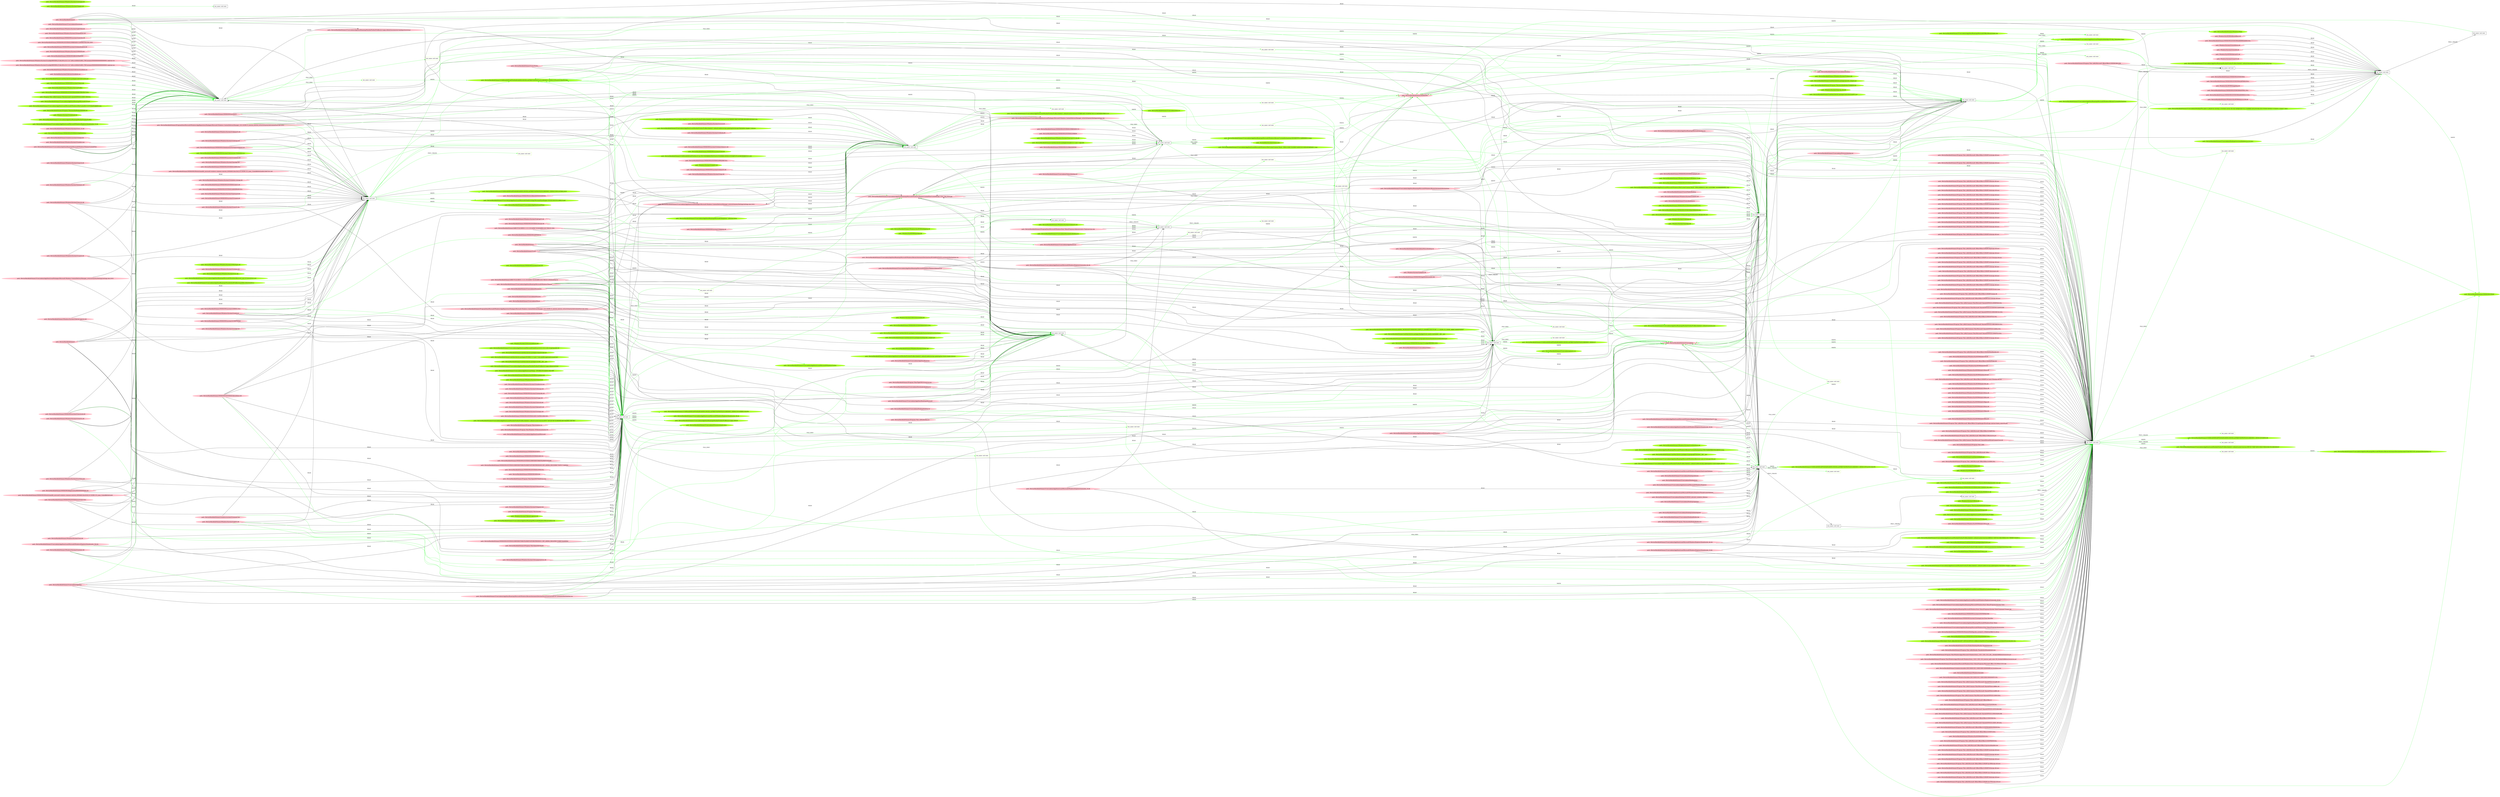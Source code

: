 digraph {
	rankdir=LR
	77 [label="exe_name: null cmd: " color=black shape=box style=solid]
	786 [label="exe_name: null cmd: " color=greenyellow shape=box style=solid]
	77 -> 786 [label=FILE_EXEC color=green]
	77 [label="exe_name: null cmd: " color=black shape=box style=solid]
	789 [label="exe_name: null cmd: " color=greenyellow shape=box style=solid]
	77 -> 789 [label=FILE_EXEC color=green]
	77 [label="exe_name: null cmd: " color=black shape=box style=solid]
	806 [label="exe_name: null cmd: " color=greenyellow shape=box style=solid]
	77 -> 806 [label=FILE_EXEC color=green]
	90 [label="exe_name: null cmd: " color=black shape=box style=solid]
	813 [label="exe_name: null cmd: " color=greenyellow shape=box style=solid]
	90 -> 813 [label=FILE_EXEC color=green]
	99 [label="exe_name: null cmd: " color=black shape=box style=solid]
	845 [label="exe_name: null cmd: " color=greenyellow shape=box style=solid]
	99 -> 845 [label=FILE_EXEC color=green]
	103 [label="exe_name: null cmd: " color=black shape=box style=solid]
	858 [label="exe_name: null cmd: " color=greenyellow shape=box style=solid]
	103 -> 858 [label=FILE_EXEC color=green]
	120 [label="exe_name: null cmd: " color=black shape=box style=solid]
	877 [label="exe_name: null cmd: " color=greenyellow shape=box style=solid]
	120 -> 877 [label=FILE_EXEC color=green]
	120 [label="exe_name: null cmd: " color=black shape=box style=solid]
	887 [label="exe_name: null cmd: " color=greenyellow shape=box style=solid]
	120 -> 887 [label=FILE_EXEC color=green]
	125 [label="exe_name: null cmd: " color=black shape=box style=solid]
	898 [label="exe_name: null cmd: " color=greenyellow shape=box style=solid]
	125 -> 898 [label=FILE_EXEC color=green]
	125 [label="exe_name: null cmd: " color=black shape=box style=solid]
	906 [label="exe_name: null cmd: " color=greenyellow shape=box style=solid]
	125 -> 906 [label=FILE_EXEC color=green]
	128 [label="exe_name: null cmd: " color=black shape=box style=solid]
	928 [label="exe_name: null cmd: " color=greenyellow shape=box style=solid]
	128 -> 928 [label=FILE_EXEC color=green]
	128 [label="exe_name: null cmd: " color=black shape=box style=solid]
	940 [label="exe_name: null cmd: " color=greenyellow shape=box style=solid]
	128 -> 940 [label=FILE_EXEC color=green]
	128 [label="exe_name: null cmd: " color=black shape=box style=solid]
	945 [label="exe_name: null cmd: " color=greenyellow shape=box style=solid]
	128 -> 945 [label=FILE_EXEC color=green]
	128 [label="exe_name: null cmd: " color=black shape=box style=solid]
	951 [label="exe_name: null cmd: " color=greenyellow shape=box style=solid]
	128 -> 951 [label=FILE_EXEC color=green]
	133 [label="exe_name: null cmd: " color=black shape=box style=solid]
	961 [label="exe_name: null cmd: " color=greenyellow shape=box style=solid]
	133 -> 961 [label=FILE_EXEC color=green]
	133 [label="exe_name: null cmd: " color=black shape=box style=solid]
	970 [label="exe_name: null cmd: " color=greenyellow shape=box style=solid]
	133 -> 970 [label=FILE_EXEC color=green]
	264 [label="exe_name: null cmd: " color=black shape=box style=solid]
	977 [label="exe_name: null cmd: " color=greenyellow shape=box style=solid]
	264 -> 977 [label=FILE_EXEC color=green]
	95 [label="exe_name: null cmd: " color=black shape=box style=solid]
	996 [label="exe_name: null cmd: " color=greenyellow shape=box style=solid]
	95 -> 996 [label=FILE_EXEC color=green]
	118 [label="exe_name: null cmd: " color=black shape=box style=solid]
	998 [label="exe_name: null cmd: " color=greenyellow shape=box style=solid]
	118 -> 998 [label=FILE_EXEC color=green]
	118 [label="exe_name: null cmd: " color=black shape=box style=solid]
	1002 [label="exe_name: null cmd: " color=greenyellow shape=box style=solid]
	118 -> 1002 [label=FILE_EXEC color=green]
	118 [label="exe_name: null cmd: " color=black shape=box style=solid]
	1032 [label="exe_name: null cmd: " color=greenyellow shape=box style=solid]
	118 -> 1032 [label=FILE_EXEC color=green]
	77 [label="exe_name: null cmd: " color=black shape=box style=solid]
	757 [label="path: /Device/HarddiskVolume2/Users/admin/AppData/Roaming/Mozilla/Firefox/Profiles/j1y1apqs.default/sessionstore-backups/recovery.js" color=pink shape=oval style=filled]
	77 -> 757 [label=WRITE color=black]
	387 [label="path: /Device/HarddiskVolume2" color=pink shape=oval style=filled]
	103 [label="exe_name: null cmd: " color=black shape=box style=solid]
	387 -> 103 [label=READ color=black]
	724 [label="path: /Device/HarddiskVolume2/Users" color=pink shape=oval style=filled]
	103 [label="exe_name: null cmd: " color=black shape=box style=solid]
	724 -> 103 [label=READ color=black]
	451 [label="path: /Device/HarddiskVolume2/Users/admin" color=pink shape=oval style=filled]
	92 [label="exe_name: null cmd: " color=black shape=box style=solid]
	451 -> 92 [label=READ color=green]
	451 [label="path: /Device/HarddiskVolume2/Users/admin" color=pink shape=oval style=filled]
	103 [label="exe_name: null cmd: " color=black shape=box style=solid]
	451 -> 103 [label=READ color=black]
	707 [label="path: /Device/HarddiskVolume2/Users/admin/AppData/Roaming" color=pink shape=oval style=filled]
	103 [label="exe_name: null cmd: " color=black shape=box style=solid]
	707 -> 103 [label=READ color=black]
	468 [label="path: /Device/HarddiskVolume2/Users/admin/AppData/Roaming/Microsoft/Windows/Themes" color=pink shape=oval style=filled]
	103 [label="exe_name: null cmd: " color=black shape=box style=solid]
	468 -> 103 [label=READ color=black]
	707 [label="path: /Device/HarddiskVolume2/Users/admin/AppData/Roaming" color=pink shape=oval style=filled]
	380 [label="exe_name: null cmd: " color=black shape=box style=solid]
	707 -> 380 [label=READ color=black]
	659 [label="path: /Device/HarddiskVolume2/Users/admin/AppData/Roaming/Microsoft/Windows/Themes/slideshow.ini" color=pink shape=oval style=filled]
	380 [label="exe_name: null cmd: " color=black shape=box style=solid]
	659 -> 380 [label=READ color=black]
	659 [label="path: /Device/HarddiskVolume2/Users/admin/AppData/Roaming/Microsoft/Windows/Themes/slideshow.ini" color=pink shape=oval style=filled]
	103 [label="exe_name: null cmd: " color=black shape=box style=solid]
	659 -> 103 [label=READ color=black]
	417 [label="path: /Device/HarddiskVolume2/Users/admin/AppData/Roaming/Microsoft/Windows/Themes/CachedFiles" color=pink shape=oval style=filled]
	103 [label="exe_name: null cmd: " color=black shape=box style=solid]
	417 -> 103 [label=READ color=black]
	576 [label="path: /Device/HarddiskVolume2/$RECYCLE.BIN/S-1-5-21-231540947-922634896-4161786520-1004" color=pink shape=oval style=filled]
	103 [label="exe_name: null cmd: " color=black shape=box style=solid]
	576 -> 103 [label=READ color=black]
	686 [label="path: /Device/HarddiskVolume2/$RECYCLE.BIN/S-1-5-21-231540947-922634896-4161786520-1004/desktop.ini" color=pink shape=oval style=filled]
	103 [label="exe_name: null cmd: " color=black shape=box style=solid]
	686 -> 103 [label=READ color=black]
	634 [label="path: /Device/HarddiskVolume2/Users/admin/AppData/Roaming/Microsoft/Windows/Themes/CachedFiles/CachedImage_1024_768_POS4.jpg" color=pink shape=oval style=filled]
	103 [label="exe_name: null cmd: " color=black shape=box style=solid]
	634 -> 103 [label=READ color=black]
	634 [label="path: /Device/HarddiskVolume2/Users/admin/AppData/Roaming/Microsoft/Windows/Themes/CachedFiles/CachedImage_1024_768_POS4.jpg" color=pink shape=oval style=filled]
	118 [label="exe_name: null cmd: " color=black shape=box style=solid]
	634 -> 118 [label=READ color=green]
	442 [label="path: /Device/HarddiskVolume2/Users/admin/AppData/Roaming/Microsoft/Windows/Recent/AutomaticDestinations/f01b4d95cf55d32a.automaticDestinations-ms" color=pink shape=oval style=filled]
	103 [label="exe_name: null cmd: " color=black shape=box style=solid]
	442 -> 103 [label=READ color=black]
	467 [label="path: /Device/HarddiskVolume2/Program Files/TightVNC/tvnserver.exe" color=pink shape=oval style=filled]
	103 [label="exe_name: null cmd: " color=black shape=box style=solid]
	467 -> 103 [label=READ color=black]
	467 [label="path: /Device/HarddiskVolume2/Program Files/TightVNC/tvnserver.exe" color=pink shape=oval style=filled]
	133 [label="exe_name: null cmd: " color=black shape=box style=solid]
	467 -> 133 [label=READ color=green]
	103 [label="exe_name: null cmd: " color=black shape=box style=solid]
	634 [label="path: /Device/HarddiskVolume2/Users/admin/AppData/Roaming/Microsoft/Windows/Themes/CachedFiles/CachedImage_1024_768_POS4.jpg" color=pink shape=oval style=filled]
	103 -> 634 [label=WRITE color=black]
	77 [label="exe_name: null cmd: " color=black shape=box style=solid]
	634 [label="path: /Device/HarddiskVolume2/Users/admin/AppData/Roaming/Microsoft/Windows/Themes/CachedFiles/CachedImage_1024_768_POS4.jpg" color=pink shape=oval style=filled]
	77 -> 634 [label=WRITE color=black]
	387 [label="path: /Device/HarddiskVolume2" color=pink shape=oval style=filled]
	92 [label="exe_name: null cmd: " color=black shape=box style=solid]
	387 -> 92 [label=READ color=black]
	475 [label="path: /Device/HarddiskVolume4" color=pink shape=oval style=filled]
	92 [label="exe_name: null cmd: " color=black shape=box style=solid]
	475 -> 92 [label=READ color=black]
	712 [label="path: /Device/HarddiskVolume1" color=pink shape=oval style=filled]
	92 [label="exe_name: null cmd: " color=black shape=box style=solid]
	712 -> 92 [label=READ color=black]
	387 [label="path: /Device/HarddiskVolume2" color=pink shape=oval style=filled]
	120 [label="exe_name: null cmd: " color=black shape=box style=solid]
	387 -> 120 [label=READ color=black]
	451 [label="path: /Device/HarddiskVolume2/Users/admin" color=pink shape=oval style=filled]
	120 [label="exe_name: null cmd: " color=black shape=box style=solid]
	451 -> 120 [label=READ color=black]
	724 [label="path: /Device/HarddiskVolume2/Users" color=pink shape=oval style=filled]
	120 [label="exe_name: null cmd: " color=black shape=box style=solid]
	724 -> 120 [label=READ color=black]
	718 [label="path: /Device/HarddiskVolume2/Users/admin/AppData/Roaming/Microsoft/desktop.ini" color=pink shape=oval style=filled]
	120 [label="exe_name: null cmd: " color=black shape=box style=solid]
	718 -> 120 [label=READ color=black]
	468 [label="path: /Device/HarddiskVolume2/Users/admin/AppData/Roaming/Microsoft/Windows/Themes" color=pink shape=oval style=filled]
	120 [label="exe_name: null cmd: " color=black shape=box style=solid]
	468 -> 120 [label=READ color=black]
	417 [label="path: /Device/HarddiskVolume2/Users/admin/AppData/Roaming/Microsoft/Windows/Themes/CachedFiles" color=pink shape=oval style=filled]
	120 [label="exe_name: null cmd: " color=black shape=box style=solid]
	417 -> 120 [label=READ color=black]
	576 [label="path: /Device/HarddiskVolume2/$RECYCLE.BIN/S-1-5-21-231540947-922634896-4161786520-1004" color=pink shape=oval style=filled]
	120 [label="exe_name: null cmd: " color=black shape=box style=solid]
	576 -> 120 [label=READ color=black]
	686 [label="path: /Device/HarddiskVolume2/$RECYCLE.BIN/S-1-5-21-231540947-922634896-4161786520-1004/desktop.ini" color=pink shape=oval style=filled]
	103 [label="exe_name: null cmd: " color=black shape=box style=solid]
	686 -> 103 [label=READ color=green]
	686 [label="path: /Device/HarddiskVolume2/$RECYCLE.BIN/S-1-5-21-231540947-922634896-4161786520-1004/desktop.ini" color=pink shape=oval style=filled]
	128 [label="exe_name: null cmd: " color=black shape=box style=solid]
	686 -> 128 [label=READ color=green]
	686 [label="path: /Device/HarddiskVolume2/$RECYCLE.BIN/S-1-5-21-231540947-922634896-4161786520-1004/desktop.ini" color=pink shape=oval style=filled]
	120 [label="exe_name: null cmd: " color=black shape=box style=solid]
	686 -> 120 [label=READ color=black]
	413 [label="path: /Device/HarddiskVolume2/Users/Public" color=pink shape=oval style=filled]
	120 [label="exe_name: null cmd: " color=black shape=box style=solid]
	413 -> 120 [label=READ color=black]
	634 [label="path: /Device/HarddiskVolume2/Users/admin/AppData/Roaming/Microsoft/Windows/Themes/CachedFiles/CachedImage_1024_768_POS4.jpg" color=pink shape=oval style=filled]
	120 [label="exe_name: null cmd: " color=black shape=box style=solid]
	634 -> 120 [label=READ color=black]
	442 [label="path: /Device/HarddiskVolume2/Users/admin/AppData/Roaming/Microsoft/Windows/Recent/AutomaticDestinations/f01b4d95cf55d32a.automaticDestinations-ms" color=pink shape=oval style=filled]
	120 [label="exe_name: null cmd: " color=black shape=box style=solid]
	442 -> 120 [label=READ color=black]
	771 [label="path: /Device/HarddiskVolume2/Users/admin/AppData/Roaming/Microsoft/Windows/Recent/AutomaticDestinations" color=pink shape=oval style=filled]
	120 [label="exe_name: null cmd: " color=black shape=box style=solid]
	771 -> 120 [label=READ color=black]
	740 [label="path: /Device/HarddiskVolume2/Users/admin/Downloads" color=pink shape=oval style=filled]
	120 [label="exe_name: null cmd: " color=black shape=box style=solid]
	740 -> 120 [label=READ color=black]
	621 [label="path: /Device/HarddiskVolume2/Users/admin/Music/desktop.ini" color=pink shape=oval style=filled]
	120 [label="exe_name: null cmd: " color=black shape=box style=solid]
	621 -> 120 [label=READ color=black]
	561 [label="path: /Device/HarddiskVolume2/Users/admin/Pictures" color=pink shape=oval style=filled]
	128 [label="exe_name: null cmd: " color=black shape=box style=solid]
	561 -> 128 [label=READ color=green]
	701 [label="path: /Device/HarddiskVolume2/Users/admin/Pictures/desktop.ini" color=pink shape=oval style=filled]
	120 [label="exe_name: null cmd: " color=black shape=box style=solid]
	701 -> 120 [label=READ color=black]
	626 [label="path: /Device/HarddiskVolume2/Users/admin/Documents" color=pink shape=oval style=filled]
	95 [label="exe_name: null cmd: " color=black shape=box style=solid]
	626 -> 95 [label=READ color=green]
	120 [label="exe_name: null cmd: " color=black shape=box style=solid]
	634 [label="path: /Device/HarddiskVolume2/Users/admin/AppData/Roaming/Microsoft/Windows/Themes/CachedFiles/CachedImage_1024_768_POS4.jpg" color=pink shape=oval style=filled]
	120 -> 634 [label=WRITE color=black]
	77 [label="exe_name: null cmd: " color=black shape=box style=solid]
	634 [label="path: /Device/HarddiskVolume2/Users/admin/AppData/Roaming/Microsoft/Windows/Themes/CachedFiles/CachedImage_1024_768_POS4.jpg" color=pink shape=oval style=filled]
	77 -> 634 [label=WRITE color=green]
	451 [label="path: /Device/HarddiskVolume2/Users/admin" color=pink shape=oval style=filled]
	92 [label="exe_name: null cmd: " color=black shape=box style=solid]
	451 -> 92 [label=READ color=black]
	468 [label="path: /Device/HarddiskVolume2/Users/admin/AppData/Roaming/Microsoft/Windows/Themes" color=pink shape=oval style=filled]
	92 [label="exe_name: null cmd: " color=black shape=box style=solid]
	468 -> 92 [label=READ color=black]
	423 [label="path: /Device/HarddiskVolume2/WINDOWS/AppPatch/sysmain.sdb" color=pink shape=oval style=filled]
	133 [label="exe_name: null cmd: " color=black shape=box style=solid]
	423 -> 133 [label=READ color=black]
	495 [label="path: /Device/HarddiskVolume2/WINDOWS/SYSTEM32/kernelbase.dll" color=pink shape=oval style=filled]
	133 [label="exe_name: null cmd: " color=black shape=box style=solid]
	495 -> 133 [label=READ color=black]
	584 [label="path: /Windows/System32/ploptin.dll" color=pink shape=oval style=filled]
	133 [label="exe_name: null cmd: " color=black shape=box style=solid]
	584 -> 133 [label=READ color=black]
	475 [label="path: /Device/HarddiskVolume4" color=pink shape=oval style=filled]
	90 [label="exe_name: null cmd: " color=black shape=box style=solid]
	475 -> 90 [label=READ color=black]
	712 [label="path: /Device/HarddiskVolume1" color=pink shape=oval style=filled]
	90 [label="exe_name: null cmd: " color=black shape=box style=solid]
	712 -> 90 [label=READ color=black]
	531 [label="path: /Device/HarddiskVolume2/WINDOWS/system32" color=pink shape=oval style=filled]
	90 [label="exe_name: null cmd: " color=black shape=box style=solid]
	531 -> 90 [label=READ color=black]
	405 [label="path: /Device/HarddiskVolume2/Windows/System32/ws2_32.dll" color=pink shape=oval style=filled]
	77 [label="exe_name: null cmd: " color=black shape=box style=solid]
	405 -> 77 [label=READ color=black]
	460 [label="path: /Device/HarddiskVolume2/Windows/System32/msvcrt.dll" color=pink shape=oval style=filled]
	125 [label="exe_name: null cmd: " color=black shape=box style=solid]
	460 -> 125 [label=READ color=black]
	495 [label="path: /Device/HarddiskVolume2/WINDOWS/SYSTEM32/kernelbase.dll" color=pink shape=oval style=filled]
	125 [label="exe_name: null cmd: " color=black shape=box style=solid]
	495 -> 125 [label=READ color=black]
	591 [label="path: /Device/HarddiskVolume2/Windows/System32/sechost.dll" color=pink shape=oval style=filled]
	77 [label="exe_name: null cmd: " color=black shape=box style=solid]
	591 -> 77 [label=READ color=black]
	676 [label="path: /Device/HarddiskVolume2/Windows/System32/ntdll.dll" color=pink shape=oval style=filled]
	103 [label="exe_name: null cmd: " color=black shape=box style=solid]
	676 -> 103 [label=READ color=green]
	776 [label="path: /Device/HarddiskVolume2/WINDOWS/system32/mswsock.dll" color=pink shape=oval style=filled]
	77 [label="exe_name: null cmd: " color=black shape=box style=solid]
	776 -> 77 [label=READ color=black]
	776 [label="path: /Device/HarddiskVolume2/WINDOWS/system32/mswsock.dll" color=pink shape=oval style=filled]
	103 [label="exe_name: null cmd: " color=black shape=box style=solid]
	776 -> 103 [label=READ color=green]
	778 [label="path: /Device/HarddiskVolume2/WINDOWS/SYSTEM32/LOCALE.NLS" color=pink shape=oval style=filled]
	77 [label="exe_name: null cmd: " color=black shape=box style=solid]
	778 -> 77 [label=READ color=black]
	796 [label="path: /Device/HarddiskVolume2/WINDOWS/SYSTEM32/NAPINSP.DLL" color=greenyellow shape=oval style=filled]
	77 [label="exe_name: null cmd: " color=black shape=box style=solid]
	796 -> 77 [label=READ color=green]
	82 [label="path: /Device/HarddiskVolume2/windows/system32/nlaapi.dll" color=pink shape=oval style=filled]
	77 [label="exe_name: null cmd: " color=black shape=box style=solid]
	82 -> 77 [label=READ color=black]
	554 [label="path: /Device/HarddiskVolume2/Windows/System32/nsi.dll" color=pink shape=oval style=filled]
	77 [label="exe_name: null cmd: " color=black shape=box style=solid]
	554 -> 77 [label=READ color=black]
	743 [label="path: /Device/HarddiskVolume2/WINDOWS/SYSTEM32/IPHLPAPI.DLL" color=pink shape=oval style=filled]
	125 [label="exe_name: null cmd: " color=black shape=box style=solid]
	743 -> 125 [label=READ color=black]
	747 [label="path: /Device/HarddiskVolume2/WINDOWS/GLOBALIZATION" color=pink shape=oval style=filled]
	90 [label="exe_name: null cmd: " color=black shape=box style=solid]
	747 -> 90 [label=READ color=black]
	623 [label="path: /Device/HarddiskVolume2/WINDOWS/GLOBALIZATION/SORTING" color=pink shape=oval style=filled]
	90 [label="exe_name: null cmd: " color=black shape=box style=solid]
	623 -> 90 [label=READ color=black]
	140 [label="path: /Device/HarddiskVolume2/WINDOWS/SYSTEM32/WBEM/EN-US" color=pink shape=oval style=filled]
	90 [label="exe_name: null cmd: " color=black shape=box style=solid]
	140 -> 90 [label=READ color=black]
	160 [label="path: /Device/HarddiskVolume2/WINDOWS/SYSTEM32/WBEM" color=pink shape=oval style=filled]
	90 [label="exe_name: null cmd: " color=black shape=box style=solid]
	160 -> 90 [label=READ color=black]
	192 [label="path: /Device/HarddiskVolume2/Windows/System32/tasklist.exe" color=pink shape=oval style=filled]
	77 [label="exe_name: null cmd: " color=black shape=box style=solid]
	192 -> 77 [label=READ color=black]
	676 [label="path: /Device/HarddiskVolume2/Windows/System32/ntdll.dll" color=pink shape=oval style=filled]
	125 [label="exe_name: null cmd: " color=black shape=box style=solid]
	676 -> 125 [label=READ color=black]
	460 [label="path: /Device/HarddiskVolume2/Windows/System32/msvcrt.dll" color=pink shape=oval style=filled]
	77 [label="exe_name: null cmd: " color=black shape=box style=solid]
	460 -> 77 [label=READ color=black]
	513 [label="path: /Device/HarddiskVolume2/Windows/System32/rpcrt4.dll" color=pink shape=oval style=filled]
	77 [label="exe_name: null cmd: " color=black shape=box style=solid]
	513 -> 77 [label=READ color=black]
	586 [label="path: /Device/HarddiskVolume2/Windows/System32/advapi32.dll" color=pink shape=oval style=filled]
	125 [label="exe_name: null cmd: " color=black shape=box style=solid]
	586 -> 125 [label=READ color=black]
	591 [label="path: /Device/HarddiskVolume2/Windows/System32/sechost.dll" color=pink shape=oval style=filled]
	118 [label="exe_name: null cmd: " color=black shape=box style=solid]
	591 -> 118 [label=READ color=green]
	135 [label="path: /Device/HarddiskVolume2/WINDOWS/system32/oleaut32.dll" color=pink shape=oval style=filled]
	125 [label="exe_name: null cmd: " color=black shape=box style=solid]
	135 -> 125 [label=READ color=black]
	382 [label="path: /Device/HarddiskVolume2/Windows/System32/ucrtbase.dll" color=pink shape=oval style=filled]
	77 [label="exe_name: null cmd: " color=black shape=box style=solid]
	382 -> 77 [label=READ color=black]
	481 [label="path: /Device/HarddiskVolume2/Windows/System32/win32u.dll" color=pink shape=oval style=filled]
	77 [label="exe_name: null cmd: " color=black shape=box style=solid]
	481 -> 77 [label=READ color=black]
	481 [label="path: /Device/HarddiskVolume2/Windows/System32/win32u.dll" color=pink shape=oval style=filled]
	95 [label="exe_name: null cmd: " color=black shape=box style=solid]
	481 -> 95 [label=READ color=green]
	566 [label="path: /Device/HarddiskVolume2/Windows/System32/gdi32.dll" color=pink shape=oval style=filled]
	103 [label="exe_name: null cmd: " color=black shape=box style=solid]
	566 -> 103 [label=READ color=green]
	655 [label="path: /Device/HarddiskVolume2/Windows/System32/gdi32full.dll" color=pink shape=oval style=filled]
	77 [label="exe_name: null cmd: " color=black shape=box style=solid]
	655 -> 77 [label=READ color=black]
	119 [label="path: /Device/HarddiskVolume2/Windows/System32/mpr.dll" color=pink shape=oval style=filled]
	125 [label="exe_name: null cmd: " color=black shape=box style=solid]
	119 -> 125 [label=READ color=black]
	108 [label="path: /Device/HarddiskVolume2/Windows/System32/framedynos.dll" color=pink shape=oval style=filled]
	77 [label="exe_name: null cmd: " color=black shape=box style=solid]
	108 -> 77 [label=READ color=black]
	529 [label="path: /Device/HarddiskVolume2/Windows/System32/shlwapi.dll" color=pink shape=oval style=filled]
	125 [label="exe_name: null cmd: " color=black shape=box style=solid]
	529 -> 125 [label=READ color=black]
	156 [label="path: /Device/HarddiskVolume2/WINDOWS/system32/dbghelp.dll" color=pink shape=oval style=filled]
	125 [label="exe_name: null cmd: " color=black shape=box style=solid]
	156 -> 125 [label=READ color=black]
	106 [label="path: /Device/HarddiskVolume2/Windows/System32/srvcli.dll" color=pink shape=oval style=filled]
	125 [label="exe_name: null cmd: " color=black shape=box style=solid]
	106 -> 125 [label=READ color=black]
	397 [label="path: /Device/HarddiskVolume2/WINDOWS/Globalization/Sorting/sortdefault.nls" color=pink shape=oval style=filled]
	125 [label="exe_name: null cmd: " color=black shape=box style=solid]
	397 -> 125 [label=READ color=black]
	702 [label="path: /Device/HarddiskVolume2/Windows/System32/sspicli.dll" color=pink shape=oval style=filled]
	77 [label="exe_name: null cmd: " color=black shape=box style=solid]
	702 -> 77 [label=READ color=black]
	756 [label="path: /Device/HarddiskVolume2/WINDOWS/system32/netutils.dll" color=pink shape=oval style=filled]
	77 [label="exe_name: null cmd: " color=black shape=box style=solid]
	756 -> 77 [label=READ color=green]
	756 [label="path: /Device/HarddiskVolume2/WINDOWS/system32/netutils.dll" color=pink shape=oval style=filled]
	77 [label="exe_name: null cmd: " color=black shape=box style=solid]
	756 -> 77 [label=READ color=black]
	121 [label="path: /Device/HarddiskVolume2/WINDOWS/SYSTEM32/bcrypt.dll" color=pink shape=oval style=filled]
	128 [label="exe_name: null cmd: " color=black shape=box style=solid]
	121 -> 128 [label=READ color=green]
	121 [label="path: /Device/HarddiskVolume2/WINDOWS/SYSTEM32/bcrypt.dll" color=pink shape=oval style=filled]
	125 [label="exe_name: null cmd: " color=black shape=box style=solid]
	121 -> 125 [label=READ color=black]
	145 [label="path: /Device/HarddiskVolume2/Windows/System32/clbcatq.dll" color=pink shape=oval style=filled]
	125 [label="exe_name: null cmd: " color=black shape=box style=solid]
	145 -> 125 [label=READ color=black]
	517 [label="path: /Device/HarddiskVolume2/WINDOWS/Registration/R00000000000d.clb" color=pink shape=oval style=filled]
	77 [label="exe_name: null cmd: " color=black shape=box style=solid]
	517 -> 77 [label=READ color=black]
	582 [label="path: /Device/HarddiskVolume2/Windows/System32/kernel.appcore.dll" color=pink shape=oval style=filled]
	77 [label="exe_name: null cmd: " color=black shape=box style=solid]
	582 -> 77 [label=READ color=black]
	111 [label="path: /Device/HarddiskVolume2/WINDOWS/SYSTEM32/WBEM/EN-US/WMIUTILS.DLL.MUI" color=pink shape=oval style=filled]
	77 [label="exe_name: null cmd: " color=black shape=box style=solid]
	111 -> 77 [label=READ color=black]
	238 [label="path: /Device/HarddiskVolume2/WINDOWS/system32/wbem/fastprox.dll" color=pink shape=oval style=filled]
	77 [label="exe_name: null cmd: " color=black shape=box style=solid]
	238 -> 77 [label=READ color=black]
	89 [label="path: /Device/HarddiskVolume2/WINDOWS/system32/wbem/wbemsvc.dll" color=pink shape=oval style=filled]
	125 [label="exe_name: null cmd: " color=black shape=box style=solid]
	89 -> 125 [label=READ color=black]
	408 [label="path: /Device/HarddiskVolume2/Windows/System32/WINSTA.dll" color=pink shape=oval style=filled]
	77 [label="exe_name: null cmd: " color=black shape=box style=solid]
	408 -> 77 [label=READ color=black]
	429 [label="path: /Device/HarddiskVolume2/Users/admin/AppData/Local/Packages/Microsoft.Windows.ContentDeliveryManager_cw5n1h2txyewy/Settings/settings.dat.LOG1" color=pink shape=oval style=filled]
	77 [label="exe_name: null cmd: " color=black shape=box style=solid]
	429 -> 77 [label=READ color=black]
	487 [label="path: /Device/HarddiskVolume2/Users/admin/AppData/Local/Packages/Microsoft.Windows.ContentDeliveryManager_cw5n1h2txyewy/Settings/settings.dat.LOG2" color=pink shape=oval style=filled]
	77 [label="exe_name: null cmd: " color=black shape=box style=solid]
	487 -> 77 [label=READ color=black]
	423 [label="path: /Device/HarddiskVolume2/WINDOWS/AppPatch/sysmain.sdb" color=pink shape=oval style=filled]
	92 [label="exe_name: null cmd: " color=black shape=box style=solid]
	423 -> 92 [label=READ color=black]
	694 [label="path: /Device/HarddiskVolume2/WINDOWS/SYSTEM32/ploptin.dll" color=pink shape=oval style=filled]
	92 [label="exe_name: null cmd: " color=black shape=box style=solid]
	694 -> 92 [label=READ color=black]
	495 [label="path: /Device/HarddiskVolume2/WINDOWS/SYSTEM32/kernelbase.dll" color=pink shape=oval style=filled]
	92 [label="exe_name: null cmd: " color=black shape=box style=solid]
	495 -> 92 [label=READ color=black]
	584 [label="path: /Windows/System32/ploptin.dll" color=pink shape=oval style=filled]
	92 [label="exe_name: null cmd: " color=black shape=box style=solid]
	584 -> 92 [label=READ color=black]
	501 [label="path: /Device/HarddiskVolume2/ProgramData/Microsoft/Windows/AppRepository/Packages/Microsoft.Windows.ContentDeliveryManager_10.0.16299.15_neutral_neutral_cw5n1h2txyewy/ActivationStore.dat.LOG2" color=pink shape=oval style=filled]
	125 [label="exe_name: null cmd: " color=black shape=box style=solid]
	501 -> 125 [label=READ color=black]
	569 [label="path: /Device/HarddiskVolume2/ProgramData/Microsoft/Windows/AppRepository/Packages/Microsoft.Windows.ContentDeliveryManager_10.0.16299.15_neutral_neutral_cw5n1h2txyewy/ActivationStore.dat.LOG1" color=pink shape=oval style=filled]
	125 [label="exe_name: null cmd: " color=black shape=box style=solid]
	569 -> 125 [label=READ color=black]
	125 [label="exe_name: null cmd: " color=black shape=box style=solid]
	429 [label="path: /Device/HarddiskVolume2/Users/admin/AppData/Local/Packages/Microsoft.Windows.ContentDeliveryManager_cw5n1h2txyewy/Settings/settings.dat.LOG1" color=pink shape=oval style=filled]
	125 -> 429 [label=WRITE color=black]
	429 [label="path: /Device/HarddiskVolume2/Users/admin/AppData/Local/Packages/Microsoft.Windows.ContentDeliveryManager_cw5n1h2txyewy/Settings/settings.dat.LOG1" color=pink shape=oval style=filled]
	125 [label="exe_name: null cmd: " color=black shape=box style=solid]
	429 -> 125 [label=READ color=black]
	125 [label="exe_name: null cmd: " color=black shape=box style=solid]
	539 [label="path: /Device/HarddiskVolume2/Users/admin/AppData/Local/Packages/Microsoft.Windows.ContentDeliveryManager_cw5n1h2txyewy/Settings/settings.dat" color=pink shape=oval style=filled]
	125 -> 539 [label=WRITE color=black]
	539 [label="path: /Device/HarddiskVolume2/Users/admin/AppData/Local/Packages/Microsoft.Windows.ContentDeliveryManager_cw5n1h2txyewy/Settings/settings.dat" color=pink shape=oval style=filled]
	125 [label="exe_name: null cmd: " color=black shape=box style=solid]
	539 -> 125 [label=READ color=black]
	501 [label="path: /Device/HarddiskVolume2/ProgramData/Microsoft/Windows/AppRepository/Packages/Microsoft.Windows.ContentDeliveryManager_10.0.16299.15_neutral_neutral_cw5n1h2txyewy/ActivationStore.dat.LOG2" color=pink shape=oval style=filled]
	90 [label="exe_name: null cmd: " color=black shape=box style=solid]
	501 -> 90 [label=READ color=black]
	539 [label="path: /Device/HarddiskVolume2/Users/admin/AppData/Local/Packages/Microsoft.Windows.ContentDeliveryManager_cw5n1h2txyewy/Settings/settings.dat" color=pink shape=oval style=filled]
	90 [label="exe_name: null cmd: " color=black shape=box style=solid]
	539 -> 90 [label=READ color=black]
	712 [label="path: /Device/HarddiskVolume1" color=pink shape=oval style=filled]
	128 [label="exe_name: null cmd: " color=black shape=box style=solid]
	712 -> 128 [label=READ color=green]
	841 [label="path: /Device/HarddiskVolume2/WINDOWS/System32/drivers/en-US/monitor.sys" color=greenyellow shape=oval style=filled]
	99 [label="exe_name: null cmd: " color=black shape=box style=solid]
	841 -> 99 [label=READ color=green]
	475 [label="path: /Device/HarddiskVolume4" color=pink shape=oval style=filled]
	103 [label="exe_name: null cmd: " color=black shape=box style=solid]
	475 -> 103 [label=READ color=black]
	712 [label="path: /Device/HarddiskVolume1" color=pink shape=oval style=filled]
	103 [label="exe_name: null cmd: " color=black shape=box style=solid]
	712 -> 103 [label=READ color=black]
	128 [label="exe_name: null cmd: " color=black shape=box style=solid]
	429 [label="path: /Device/HarddiskVolume2/Users/admin/AppData/Local/Packages/Microsoft.Windows.ContentDeliveryManager_cw5n1h2txyewy/Settings/settings.dat.LOG1" color=pink shape=oval style=filled]
	128 -> 429 [label=WRITE color=black]
	429 [label="path: /Device/HarddiskVolume2/Users/admin/AppData/Local/Packages/Microsoft.Windows.ContentDeliveryManager_cw5n1h2txyewy/Settings/settings.dat.LOG1" color=pink shape=oval style=filled]
	128 [label="exe_name: null cmd: " color=black shape=box style=solid]
	429 -> 128 [label=READ color=black]
	539 [label="path: /Device/HarddiskVolume2/Users/admin/AppData/Local/Packages/Microsoft.Windows.ContentDeliveryManager_cw5n1h2txyewy/Settings/settings.dat" color=pink shape=oval style=filled]
	125 [label="exe_name: null cmd: " color=black shape=box style=solid]
	539 -> 125 [label=READ color=green]
	487 [label="path: /Device/HarddiskVolume2/Users/admin/AppData/Local/Packages/Microsoft.Windows.ContentDeliveryManager_cw5n1h2txyewy/Settings/settings.dat.LOG2" color=pink shape=oval style=filled]
	128 [label="exe_name: null cmd: " color=black shape=box style=solid]
	487 -> 128 [label=READ color=black]
	413 [label="path: /Device/HarddiskVolume2/Users/Public" color=pink shape=oval style=filled]
	103 [label="exe_name: null cmd: " color=black shape=box style=solid]
	413 -> 103 [label=READ color=black]
	589 [label="path: /Device/HarddiskVolume2/Users/admin/Desktop/desktop.ini" color=pink shape=oval style=filled]
	103 [label="exe_name: null cmd: " color=black shape=box style=solid]
	589 -> 103 [label=READ color=black]
	740 [label="path: /Device/HarddiskVolume2/Users/admin/Downloads" color=pink shape=oval style=filled]
	77 [label="exe_name: null cmd: " color=black shape=box style=solid]
	740 -> 77 [label=READ color=green]
	766 [label="path: /Device/HarddiskVolume2/Users/admin/Downloads/desktop.ini" color=pink shape=oval style=filled]
	103 [label="exe_name: null cmd: " color=black shape=box style=solid]
	766 -> 103 [label=READ color=black]
	656 [label="path: /Device/HarddiskVolume2/Users/admin/Videos/desktop.ini" color=pink shape=oval style=filled]
	90 [label="exe_name: null cmd: " color=black shape=box style=solid]
	656 -> 90 [label=READ color=green]
	522 [label="path: /Device/HarddiskVolume2/Users/admin/Music" color=pink shape=oval style=filled]
	103 [label="exe_name: null cmd: " color=black shape=box style=solid]
	522 -> 103 [label=READ color=black]
	561 [label="path: /Device/HarddiskVolume2/Users/admin/Pictures" color=pink shape=oval style=filled]
	103 [label="exe_name: null cmd: " color=black shape=box style=solid]
	561 -> 103 [label=READ color=black]
	626 [label="path: /Device/HarddiskVolume2/Users/admin/Documents" color=pink shape=oval style=filled]
	103 [label="exe_name: null cmd: " color=black shape=box style=solid]
	626 -> 103 [label=READ color=black]
	822 [label="path: /Device/HarddiskVolume2/Windows/System32/Windows.UI.dll" color=greenyellow shape=oval style=filled]
	92 [label="exe_name: null cmd: " color=black shape=box style=solid]
	822 -> 92 [label=READ color=green]
	387 [label="path: /Device/HarddiskVolume2" color=pink shape=oval style=filled]
	77 [label="exe_name: null cmd: " color=black shape=box style=solid]
	387 -> 77 [label=READ color=black]
	475 [label="path: /Device/HarddiskVolume4" color=pink shape=oval style=filled]
	77 [label="exe_name: null cmd: " color=black shape=box style=solid]
	475 -> 77 [label=READ color=black]
	475 [label="path: /Device/HarddiskVolume4" color=pink shape=oval style=filled]
	92 [label="exe_name: null cmd: " color=black shape=box style=solid]
	475 -> 92 [label=READ color=green]
	603 [label="path: /Device/HarddiskVolume2/WINDOWS" color=pink shape=oval style=filled]
	77 [label="exe_name: null cmd: " color=black shape=box style=solid]
	603 -> 77 [label=READ color=black]
	531 [label="path: /Device/HarddiskVolume2/WINDOWS/system32" color=pink shape=oval style=filled]
	118 [label="exe_name: null cmd: " color=black shape=box style=solid]
	531 -> 118 [label=READ color=green]
	735 [label="path: /Device/HarddiskVolume2/WINDOWS/REGISTRATION" color=pink shape=oval style=filled]
	77 [label="exe_name: null cmd: " color=black shape=box style=solid]
	735 -> 77 [label=READ color=black]
	268 [label="path: /Device/HarddiskVolume2/windows/system32/consent.exe" color=pink shape=oval style=filled]
	118 [label="exe_name: null cmd: " color=black shape=box style=solid]
	268 -> 118 [label=READ color=green]
	268 [label="path: /Device/HarddiskVolume2/windows/system32/consent.exe" color=pink shape=oval style=filled]
	99 [label="exe_name: null cmd: " color=black shape=box style=solid]
	268 -> 99 [label=READ color=black]
	464 [label="path: /Device/HarddiskVolume2/WINDOWS/WinSxS/amd64_microsoft.windows.common-controls_6595b64144ccf1df_6.0.16299.125_none_15cbcf8893620c09" color=pink shape=oval style=filled]
	77 [label="exe_name: null cmd: " color=black shape=box style=solid]
	464 -> 77 [label=READ color=black]
	495 [label="path: /Device/HarddiskVolume2/WINDOWS/SYSTEM32/kernelbase.dll" color=pink shape=oval style=filled]
	99 [label="exe_name: null cmd: " color=black shape=box style=solid]
	495 -> 99 [label=READ color=black]
	676 [label="path: /Device/HarddiskVolume2/Windows/System32/ntdll.dll" color=pink shape=oval style=filled]
	99 [label="exe_name: null cmd: " color=black shape=box style=solid]
	676 -> 99 [label=READ color=black]
	382 [label="path: /Device/HarddiskVolume2/Windows/System32/ucrtbase.dll" color=pink shape=oval style=filled]
	99 [label="exe_name: null cmd: " color=black shape=box style=solid]
	382 -> 99 [label=READ color=black]
	448 [label="path: /Device/HarddiskVolume2/Windows/System32/user32.dll" color=pink shape=oval style=filled]
	99 [label="exe_name: null cmd: " color=black shape=box style=solid]
	448 -> 99 [label=READ color=black]
	481 [label="path: /Device/HarddiskVolume2/Windows/System32/win32u.dll" color=pink shape=oval style=filled]
	99 [label="exe_name: null cmd: " color=black shape=box style=solid]
	481 -> 99 [label=READ color=black]
	566 [label="path: /Device/HarddiskVolume2/Windows/System32/gdi32.dll" color=pink shape=oval style=filled]
	99 [label="exe_name: null cmd: " color=black shape=box style=solid]
	566 -> 99 [label=READ color=black]
	566 [label="path: /Device/HarddiskVolume2/Windows/System32/gdi32.dll" color=pink shape=oval style=filled]
	118 [label="exe_name: null cmd: " color=black shape=box style=solid]
	566 -> 118 [label=READ color=green]
	778 [label="path: /Device/HarddiskVolume2/WINDOWS/SYSTEM32/LOCALE.NLS" color=pink shape=oval style=filled]
	99 [label="exe_name: null cmd: " color=black shape=box style=solid]
	778 -> 99 [label=READ color=black]
	460 [label="path: /Device/HarddiskVolume2/Windows/System32/msvcrt.dll" color=pink shape=oval style=filled]
	99 [label="exe_name: null cmd: " color=black shape=box style=solid]
	460 -> 99 [label=READ color=black]
	513 [label="path: /Device/HarddiskVolume2/Windows/System32/rpcrt4.dll" color=pink shape=oval style=filled]
	99 [label="exe_name: null cmd: " color=black shape=box style=solid]
	513 -> 99 [label=READ color=black]
	551 [label="path: /Device/HarddiskVolume2/WINDOWS/system32/combase.dll" color=pink shape=oval style=filled]
	99 [label="exe_name: null cmd: " color=black shape=box style=solid]
	551 -> 99 [label=READ color=black]
	138 [label="path: /Device/HarddiskVolume2/Windows/System32/profapi.dll" color=pink shape=oval style=filled]
	99 [label="exe_name: null cmd: " color=black shape=box style=solid]
	138 -> 99 [label=READ color=black]
	270 [label="path: /Device/HarddiskVolume2/WINDOWS/SYSTEM32/AMSI.DLL" color=pink shape=oval style=filled]
	99 [label="exe_name: null cmd: " color=black shape=box style=solid]
	270 -> 99 [label=READ color=black]
	591 [label="path: /Device/HarddiskVolume2/Windows/System32/sechost.dll" color=pink shape=oval style=filled]
	99 [label="exe_name: null cmd: " color=black shape=box style=solid]
	591 -> 99 [label=READ color=black]
	702 [label="path: /Device/HarddiskVolume2/Windows/System32/sspicli.dll" color=pink shape=oval style=filled]
	99 [label="exe_name: null cmd: " color=black shape=box style=solid]
	702 -> 99 [label=READ color=black]
	303 [label="path: /Device/HarddiskVolume2/WINDOWS/WinSxS/amd64_microsoft.windows.common-controls_6595b64144ccf1df_6.0.16299.125_none_15cbcf8893620c09/COMCTL32.dll" color=pink shape=oval style=filled]
	99 [label="exe_name: null cmd: " color=black shape=box style=solid]
	303 -> 99 [label=READ color=black]
	768 [label="path: /Device/HarddiskVolume2/WINDOWS/system32/CRYPTSP.dll" color=pink shape=oval style=filled]
	99 [label="exe_name: null cmd: " color=black shape=box style=solid]
	768 -> 99 [label=READ color=black]
	925 [label="path: /Device/HarddiskVolume2/Windows/System32/msctf.dll" color=greenyellow shape=oval style=filled]
	128 [label="exe_name: null cmd: " color=black shape=box style=solid]
	925 -> 128 [label=READ color=green]
	275 [label="path: /Device/HarddiskVolume2/Windows/System32/windows.storage.dll" color=pink shape=oval style=filled]
	99 [label="exe_name: null cmd: " color=black shape=box style=solid]
	275 -> 99 [label=READ color=black]
	337 [label="path: /Device/HarddiskVolume2/Windows/System32/cfgmgr32.dll" color=pink shape=oval style=filled]
	90 [label="exe_name: null cmd: " color=black shape=box style=solid]
	337 -> 90 [label=READ color=green]
	337 [label="path: /Device/HarddiskVolume2/Windows/System32/cfgmgr32.dll" color=pink shape=oval style=filled]
	99 [label="exe_name: null cmd: " color=black shape=box style=solid]
	337 -> 99 [label=READ color=black]
	386 [label="path: /Device/HarddiskVolume2/WINDOWS/SYSTEM32/ole32.dll" color=pink shape=oval style=filled]
	99 [label="exe_name: null cmd: " color=black shape=box style=solid]
	386 -> 99 [label=READ color=black]
	529 [label="path: /Device/HarddiskVolume2/Windows/System32/shlwapi.dll" color=pink shape=oval style=filled]
	99 [label="exe_name: null cmd: " color=black shape=box style=solid]
	529 -> 99 [label=READ color=black]
	573 [label="path: /Device/HarddiskVolume2/WINDOWS/system32/IMM32.DLL" color=pink shape=oval style=filled]
	99 [label="exe_name: null cmd: " color=black shape=box style=solid]
	573 -> 99 [label=READ color=black]
	573 [label="path: /Device/HarddiskVolume2/WINDOWS/system32/IMM32.DLL" color=pink shape=oval style=filled]
	92 [label="exe_name: null cmd: " color=black shape=box style=solid]
	573 -> 92 [label=READ color=green]
	573 [label="path: /Device/HarddiskVolume2/WINDOWS/system32/IMM32.DLL" color=pink shape=oval style=filled]
	128 [label="exe_name: null cmd: " color=black shape=box style=solid]
	573 -> 128 [label=READ color=green]
	265 [label="path: /Device/HarddiskVolume2/WINDOWS/SYSTEM32/AMSIPROXY.DLL" color=pink shape=oval style=filled]
	99 [label="exe_name: null cmd: " color=black shape=box style=solid]
	265 -> 99 [label=READ color=black]
	272 [label="path: /Device/HarddiskVolume2/Windows/System32/powrprof.dll" color=pink shape=oval style=filled]
	99 [label="exe_name: null cmd: " color=black shape=box style=solid]
	272 -> 99 [label=READ color=black]
	322 [label="path: /Device/HarddiskVolume2/WINDOWS/system32/rsaenh.dll" color=pink shape=oval style=filled]
	99 [label="exe_name: null cmd: " color=black shape=box style=solid]
	322 -> 99 [label=READ color=black]
	397 [label="path: /Device/HarddiskVolume2/WINDOWS/Globalization/Sorting/sortdefault.nls" color=pink shape=oval style=filled]
	99 [label="exe_name: null cmd: " color=black shape=box style=solid]
	397 -> 99 [label=READ color=green]
	397 [label="path: /Device/HarddiskVolume2/WINDOWS/Globalization/Sorting/sortdefault.nls" color=pink shape=oval style=filled]
	99 [label="exe_name: null cmd: " color=black shape=box style=solid]
	397 -> 99 [label=READ color=black]
	517 [label="path: /Device/HarddiskVolume2/WINDOWS/Registration/R00000000000d.clb" color=pink shape=oval style=filled]
	99 [label="exe_name: null cmd: " color=black shape=box style=solid]
	517 -> 99 [label=READ color=black]
	137 [label="path: /Device/HarddiskVolume2/Windows/System32/propsys.dll" color=pink shape=oval style=filled]
	99 [label="exe_name: null cmd: " color=black shape=box style=solid]
	137 -> 99 [label=READ color=black]
	300 [label="path: /Device/HarddiskVolume2/Windows/System32/urlmon.dll" color=pink shape=oval style=filled]
	99 [label="exe_name: null cmd: " color=black shape=box style=solid]
	300 -> 99 [label=READ color=black]
	864 [label="path: /Windows/System32/deviceassociation.dll" color=greenyellow shape=oval style=filled]
	103 [label="exe_name: null cmd: " color=black shape=box style=solid]
	864 -> 103 [label=READ color=green]
	380 [label="exe_name: null cmd: " color=black shape=box style=solid]
	264 [label="exe_name: null cmd: " color=black shape=box style=solid]
	380 -> 264 [label=PROC_CREATE color=black]
	669 [label="path: /Device/HarddiskVolume2/ProgramData/Microsoft/Windows/Start Menu/Programs/Administrative Tools/services.lnk" color=pink shape=oval style=filled]
	264 [label="exe_name: null cmd: " color=black shape=box style=solid]
	669 -> 264 [label=READ color=black]
	490 [label="path: /Device/HarddiskVolume2/Users/admin/AppData/Local" color=pink shape=oval style=filled]
	264 [label="exe_name: null cmd: " color=black shape=box style=solid]
	490 -> 264 [label=READ color=black]
	510 [label="path: /Device/HarddiskVolume2/Users/admin/AppData/Local/Microsoft/Windows/Explorer/iconcache_idx.db" color=pink shape=oval style=filled]
	264 [label="exe_name: null cmd: " color=black shape=box style=solid]
	510 -> 264 [label=READ color=black]
	680 [label="path: /Device/HarddiskVolume2/Users/admin/AppData/Local/Microsoft/Windows/Explorer/iconcache_16.db" color=pink shape=oval style=filled]
	264 [label="exe_name: null cmd: " color=black shape=box style=solid]
	680 -> 264 [label=READ color=black]
	958 [label="path: /Device/HarddiskVolume2/WINDOWS/System32/config/DRIVERS.LOG1" color=greenyellow shape=oval style=filled]
	133 [label="exe_name: null cmd: " color=black shape=box style=solid]
	958 -> 133 [label=READ color=green]
	84 [label="path: /Device/HarddiskVolume2/Windows/System32/config/DRIVERS{47a6a166-a514-11e7-a94e-ec0d9a05c860}.TMContainer00000000000000000001.regtrans-ms" color=pink shape=oval style=filled]
	77 [label="exe_name: null cmd: " color=black shape=box style=solid]
	84 -> 77 [label=READ color=black]
	162 [label="path: /Device/HarddiskVolume2/Windows/System32/config/DRIVERS{47a6a166-a514-11e7-a94e-ec0d9a05c860}.TMContainer00000000000000000002.regtrans-ms" color=pink shape=oval style=filled]
	77 [label="exe_name: null cmd: " color=black shape=box style=solid]
	162 -> 77 [label=READ color=black]
	221 [label="path: /Device/HarddiskVolume2/Windows/System32/drivers/tsusbhub.sys" color=pink shape=oval style=filled]
	77 [label="exe_name: null cmd: " color=black shape=box style=solid]
	221 -> 77 [label=READ color=black]
	209 [label="path: /SystemRoot/system32/drivers/tsusbhub.sys" color=pink shape=oval style=filled]
	77 [label="exe_name: null cmd: " color=black shape=box style=solid]
	209 -> 77 [label=READ color=black]
	387 [label="path: /Device/HarddiskVolume2" color=pink shape=oval style=filled]
	99 [label="exe_name: null cmd: " color=black shape=box style=solid]
	387 -> 99 [label=READ color=black]
	475 [label="path: /Device/HarddiskVolume4" color=pink shape=oval style=filled]
	99 [label="exe_name: null cmd: " color=black shape=box style=solid]
	475 -> 99 [label=READ color=black]
	531 [label="path: /Device/HarddiskVolume2/WINDOWS/system32" color=pink shape=oval style=filled]
	99 [label="exe_name: null cmd: " color=black shape=box style=solid]
	531 -> 99 [label=READ color=black]
	353 [label="path: /Device/HarddiskVolume2/Windows/System32/taskhostw.exe" color=pink shape=oval style=filled]
	128 [label="exe_name: null cmd: " color=black shape=box style=solid]
	353 -> 128 [label=READ color=black]
	460 [label="path: /Device/HarddiskVolume2/Windows/System32/msvcrt.dll" color=pink shape=oval style=filled]
	128 [label="exe_name: null cmd: " color=black shape=box style=solid]
	460 -> 128 [label=READ color=black]
	495 [label="path: /Device/HarddiskVolume2/WINDOWS/SYSTEM32/kernelbase.dll" color=pink shape=oval style=filled]
	128 [label="exe_name: null cmd: " color=black shape=box style=solid]
	495 -> 128 [label=READ color=black]
	675 [label="path: /Device/HarddiskVolume2/Windows/System32/bcryptprimitives.dll" color=pink shape=oval style=filled]
	128 [label="exe_name: null cmd: " color=black shape=box style=solid]
	675 -> 128 [label=READ color=black]
	241 [label="path: /Device/HarddiskVolume2/Windows/System32/dwmapi.dll" color=pink shape=oval style=filled]
	128 [label="exe_name: null cmd: " color=black shape=box style=solid]
	241 -> 128 [label=READ color=black]
	36 [label="path: /Device/HarddiskVolume2/WINDOWS/System32/netprofm.dll" color=pink shape=oval style=filled]
	128 [label="exe_name: null cmd: " color=black shape=box style=solid]
	36 -> 128 [label=READ color=black]
	517 [label="path: /Device/HarddiskVolume2/WINDOWS/Registration/R00000000000d.clb" color=pink shape=oval style=filled]
	128 [label="exe_name: null cmd: " color=black shape=box style=solid]
	517 -> 128 [label=READ color=black]
	591 [label="path: /Device/HarddiskVolume2/Windows/System32/sechost.dll" color=pink shape=oval style=filled]
	128 [label="exe_name: null cmd: " color=black shape=box style=solid]
	591 -> 128 [label=READ color=black]
	253 [label="path: /Device/HarddiskVolume2/Windows/System32/sppc.dll" color=pink shape=oval style=filled]
	128 [label="exe_name: null cmd: " color=black shape=box style=solid]
	253 -> 128 [label=READ color=black]
	586 [label="path: /Device/HarddiskVolume2/Windows/System32/advapi32.dll" color=pink shape=oval style=filled]
	128 [label="exe_name: null cmd: " color=black shape=box style=solid]
	586 -> 128 [label=READ color=black]
	768 [label="path: /Device/HarddiskVolume2/WINDOWS/system32/CRYPTSP.dll" color=pink shape=oval style=filled]
	128 [label="exe_name: null cmd: " color=black shape=box style=solid]
	768 -> 128 [label=READ color=black]
	74 [label="path: /Device/HarddiskVolume2/Windows/System32/iertutil.dll" color=pink shape=oval style=filled]
	128 [label="exe_name: null cmd: " color=black shape=box style=solid]
	74 -> 128 [label=READ color=black]
	99 [label="exe_name: null cmd: " color=black shape=box style=solid]
	634 [label="path: /Device/HarddiskVolume2/Users/admin/AppData/Roaming/Microsoft/Windows/Themes/CachedFiles/CachedImage_1024_768_POS4.jpg" color=pink shape=oval style=filled]
	99 -> 634 [label=WRITE color=black]
	501 [label="path: /Device/HarddiskVolume2/ProgramData/Microsoft/Windows/AppRepository/Packages/Microsoft.Windows.ContentDeliveryManager_10.0.16299.15_neutral_neutral_cw5n1h2txyewy/ActivationStore.dat.LOG2" color=pink shape=oval style=filled]
	128 [label="exe_name: null cmd: " color=black shape=box style=solid]
	501 -> 128 [label=READ color=green]
	501 [label="path: /Device/HarddiskVolume2/ProgramData/Microsoft/Windows/AppRepository/Packages/Microsoft.Windows.ContentDeliveryManager_10.0.16299.15_neutral_neutral_cw5n1h2txyewy/ActivationStore.dat.LOG2" color=pink shape=oval style=filled]
	128 [label="exe_name: null cmd: " color=black shape=box style=solid]
	501 -> 128 [label=READ color=black]
	569 [label="path: /Device/HarddiskVolume2/ProgramData/Microsoft/Windows/AppRepository/Packages/Microsoft.Windows.ContentDeliveryManager_10.0.16299.15_neutral_neutral_cw5n1h2txyewy/ActivationStore.dat.LOG1" color=pink shape=oval style=filled]
	128 [label="exe_name: null cmd: " color=black shape=box style=solid]
	569 -> 128 [label=READ color=black]
	439 [label="path: /Device/HarddiskVolume2/Windows/System32/kernel32.dll" color=pink shape=oval style=filled]
	128 [label="exe_name: null cmd: " color=black shape=box style=solid]
	439 -> 128 [label=READ color=black]
	676 [label="path: /Device/HarddiskVolume2/Windows/System32/ntdll.dll" color=pink shape=oval style=filled]
	128 [label="exe_name: null cmd: " color=black shape=box style=solid]
	676 -> 128 [label=READ color=black]
	554 [label="path: /Device/HarddiskVolume2/Windows/System32/nsi.dll" color=pink shape=oval style=filled]
	128 [label="exe_name: null cmd: " color=black shape=box style=solid]
	554 -> 128 [label=READ color=black]
	778 [label="path: /Device/HarddiskVolume2/WINDOWS/SYSTEM32/LOCALE.NLS" color=pink shape=oval style=filled]
	128 [label="exe_name: null cmd: " color=black shape=box style=solid]
	778 -> 128 [label=READ color=black]
	820 [label="path: /Device/HarddiskVolume2/WINDOWS/SYSTEM32/WINNSI.DLL" color=greenyellow shape=oval style=filled]
	92 [label="exe_name: null cmd: " color=black shape=box style=solid]
	820 -> 92 [label=READ color=green]
	14 [label="path: /Device/HarddiskVolume2/Windows/System32/wshqos.dll" color=pink shape=oval style=filled]
	128 [label="exe_name: null cmd: " color=black shape=box style=solid]
	14 -> 128 [label=READ color=black]
	66 [label="path: /Device/HarddiskVolume2/WINDOWS/SYSTEM32/EN-US/PING.EXE.MUI" color=pink shape=oval style=filled]
	128 [label="exe_name: null cmd: " color=black shape=box style=solid]
	66 -> 128 [label=READ color=black]
	313 [label="path: /Device/HarddiskVolume2/Windows/System32/wship6.dll" color=pink shape=oval style=filled]
	128 [label="exe_name: null cmd: " color=black shape=box style=solid]
	313 -> 128 [label=READ color=black]
	313 [label="path: /Device/HarddiskVolume2/Windows/System32/wship6.dll" color=pink shape=oval style=filled]
	99 [label="exe_name: null cmd: " color=black shape=box style=solid]
	313 -> 99 [label=READ color=green]
	776 [label="path: /Device/HarddiskVolume2/WINDOWS/system32/mswsock.dll" color=pink shape=oval style=filled]
	128 [label="exe_name: null cmd: " color=black shape=box style=solid]
	776 -> 128 [label=READ color=black]
	451 [label="path: /Device/HarddiskVolume2/Users/admin" color=pink shape=oval style=filled]
	133 [label="exe_name: null cmd: " color=black shape=box style=solid]
	451 -> 133 [label=READ color=black]
	451 [label="path: /Device/HarddiskVolume2/Users/admin" color=pink shape=oval style=filled]
	103 [label="exe_name: null cmd: " color=black shape=box style=solid]
	451 -> 103 [label=READ color=green]
	724 [label="path: /Device/HarddiskVolume2/Users" color=pink shape=oval style=filled]
	133 [label="exe_name: null cmd: " color=black shape=box style=solid]
	724 -> 133 [label=READ color=black]
	748 [label="path: /Device/HarddiskVolume2/Users/admin/AppData" color=pink shape=oval style=filled]
	133 [label="exe_name: null cmd: " color=black shape=box style=solid]
	748 -> 133 [label=READ color=black]
	707 [label="path: /Device/HarddiskVolume2/Users/admin/AppData/Roaming" color=pink shape=oval style=filled]
	133 [label="exe_name: null cmd: " color=black shape=box style=solid]
	707 -> 133 [label=READ color=black]
	594 [label="path: /Device/HarddiskVolume2/Users/admin/AppData/Roaming/Microsoft/Windows" color=pink shape=oval style=filled]
	133 [label="exe_name: null cmd: " color=black shape=box style=solid]
	594 -> 133 [label=READ color=black]
	608 [label="path: /Device/HarddiskVolume2/Users/admin/AppData/Roaming/Microsoft" color=pink shape=oval style=filled]
	103 [label="exe_name: null cmd: " color=black shape=box style=solid]
	608 -> 103 [label=READ color=green]
	608 [label="path: /Device/HarddiskVolume2/Users/admin/AppData/Roaming/Microsoft" color=pink shape=oval style=filled]
	133 [label="exe_name: null cmd: " color=black shape=box style=solid]
	608 -> 133 [label=READ color=black]
	468 [label="path: /Device/HarddiskVolume2/Users/admin/AppData/Roaming/Microsoft/Windows/Themes" color=pink shape=oval style=filled]
	133 [label="exe_name: null cmd: " color=black shape=box style=solid]
	468 -> 133 [label=READ color=black]
	417 [label="path: /Device/HarddiskVolume2/Users/admin/AppData/Roaming/Microsoft/Windows/Themes/CachedFiles" color=pink shape=oval style=filled]
	77 [label="exe_name: null cmd: " color=black shape=box style=solid]
	417 -> 77 [label=READ color=green]
	686 [label="path: /Device/HarddiskVolume2/$RECYCLE.BIN/S-1-5-21-231540947-922634896-4161786520-1004/desktop.ini" color=pink shape=oval style=filled]
	133 [label="exe_name: null cmd: " color=black shape=box style=solid]
	686 -> 133 [label=READ color=black]
	771 [label="path: /Device/HarddiskVolume2/Users/admin/AppData/Roaming/Microsoft/Windows/Recent/AutomaticDestinations" color=pink shape=oval style=filled]
	133 [label="exe_name: null cmd: " color=black shape=box style=solid]
	771 -> 133 [label=READ color=black]
	401 [label="path: /Device/HarddiskVolume2/Users/admin/Desktop" color=pink shape=oval style=filled]
	133 [label="exe_name: null cmd: " color=black shape=box style=solid]
	401 -> 133 [label=READ color=black]
	589 [label="path: /Device/HarddiskVolume2/Users/admin/Desktop/desktop.ini" color=pink shape=oval style=filled]
	118 [label="exe_name: null cmd: " color=black shape=box style=solid]
	589 -> 118 [label=READ color=green]
	740 [label="path: /Device/HarddiskVolume2/Users/admin/Downloads" color=pink shape=oval style=filled]
	118 [label="exe_name: null cmd: " color=black shape=box style=solid]
	740 -> 118 [label=READ color=green]
	766 [label="path: /Device/HarddiskVolume2/Users/admin/Downloads/desktop.ini" color=pink shape=oval style=filled]
	133 [label="exe_name: null cmd: " color=black shape=box style=solid]
	766 -> 133 [label=READ color=black]
	761 [label="path: /Device/HarddiskVolume2/Users/admin/Videos" color=pink shape=oval style=filled]
	133 [label="exe_name: null cmd: " color=black shape=box style=solid]
	761 -> 133 [label=READ color=black]
	656 [label="path: /Device/HarddiskVolume2/Users/admin/Videos/desktop.ini" color=pink shape=oval style=filled]
	133 [label="exe_name: null cmd: " color=black shape=box style=solid]
	656 -> 133 [label=READ color=black]
	522 [label="path: /Device/HarddiskVolume2/Users/admin/Music" color=pink shape=oval style=filled]
	133 [label="exe_name: null cmd: " color=black shape=box style=solid]
	522 -> 133 [label=READ color=black]
	621 [label="path: /Device/HarddiskVolume2/Users/admin/Music/desktop.ini" color=pink shape=oval style=filled]
	133 [label="exe_name: null cmd: " color=black shape=box style=solid]
	621 -> 133 [label=READ color=black]
	561 [label="path: /Device/HarddiskVolume2/Users/admin/Pictures" color=pink shape=oval style=filled]
	133 [label="exe_name: null cmd: " color=black shape=box style=solid]
	561 -> 133 [label=READ color=black]
	626 [label="path: /Device/HarddiskVolume2/Users/admin/Documents" color=pink shape=oval style=filled]
	133 [label="exe_name: null cmd: " color=black shape=box style=solid]
	626 -> 133 [label=READ color=black]
	508 [label="path: /Device/HarddiskVolume2/Users/admin/AppData/Roaming/Microsoft/Windows/Recent/AutomaticDestinations/5f7b5f1e01b83767.automaticDestinations-ms" color=pink shape=oval style=filled]
	128 [label="exe_name: null cmd: " color=black shape=box style=solid]
	508 -> 128 [label=READ color=green]
	103 [label="exe_name: null cmd: " color=black shape=box style=solid]
	634 [label="path: /Device/HarddiskVolume2/Users/admin/AppData/Roaming/Microsoft/Windows/Themes/CachedFiles/CachedImage_1024_768_POS4.jpg" color=pink shape=oval style=filled]
	103 -> 634 [label=WRITE color=green]
	387 [label="path: /Device/HarddiskVolume2" color=pink shape=oval style=filled]
	128 [label="exe_name: null cmd: " color=black shape=box style=solid]
	387 -> 128 [label=READ color=black]
	712 [label="path: /Device/HarddiskVolume1" color=pink shape=oval style=filled]
	128 [label="exe_name: null cmd: " color=black shape=box style=solid]
	712 -> 128 [label=READ color=black]
	4 [label="path: /Device/HarddiskVolume2/Program Files/OpenSSH-Win64" color=pink shape=oval style=filled]
	128 [label="exe_name: null cmd: " color=black shape=box style=solid]
	4 -> 128 [label=READ color=black]
	375 [label="path: /Device/HarddiskVolume2/Program Files/windows nt" color=pink shape=oval style=filled]
	128 [label="exe_name: null cmd: " color=black shape=box style=solid]
	375 -> 128 [label=READ color=black]
	78 [label="path: /Device/HarddiskVolume2/Program Files/Windows NT/Accessories/en-US" color=pink shape=oval style=filled]
	128 [label="exe_name: null cmd: " color=black shape=box style=solid]
	78 -> 128 [label=READ color=black]
	201 [label="path: /Device/HarddiskVolume2/Users/admin/AppData/Local/Microsoft" color=pink shape=oval style=filled]
	128 [label="exe_name: null cmd: " color=black shape=box style=solid]
	201 -> 128 [label=READ color=black]
	451 [label="path: /Device/HarddiskVolume2/Users/admin" color=pink shape=oval style=filled]
	128 [label="exe_name: null cmd: " color=black shape=box style=solid]
	451 -> 128 [label=READ color=black]
	724 [label="path: /Device/HarddiskVolume2/Users" color=pink shape=oval style=filled]
	128 [label="exe_name: null cmd: " color=black shape=box style=solid]
	724 -> 128 [label=READ color=black]
	748 [label="path: /Device/HarddiskVolume2/Users/admin/AppData" color=pink shape=oval style=filled]
	128 [label="exe_name: null cmd: " color=black shape=box style=solid]
	748 -> 128 [label=READ color=black]
	626 [label="path: /Device/HarddiskVolume2/Users/admin/Documents" color=pink shape=oval style=filled]
	128 [label="exe_name: null cmd: " color=black shape=box style=solid]
	626 -> 128 [label=READ color=black]
	522 [label="path: /Device/HarddiskVolume2/Users/admin/Music" color=pink shape=oval style=filled]
	128 [label="exe_name: null cmd: " color=black shape=box style=solid]
	522 -> 128 [label=READ color=black]
	692 [label="path: /Device/HarddiskVolume2/USERS/ADMIN/ONEDRIVE" color=pink shape=oval style=filled]
	128 [label="exe_name: null cmd: " color=black shape=box style=solid]
	692 -> 128 [label=READ color=black]
	305 [label="path: /Device/HarddiskVolume2/WINDOWS/FONTS" color=pink shape=oval style=filled]
	128 [label="exe_name: null cmd: " color=black shape=box style=solid]
	305 -> 128 [label=READ color=black]
	223 [label="path: /Device/HarddiskVolume2/WINDOWS/APPPATCH" color=pink shape=oval style=filled]
	128 [label="exe_name: null cmd: " color=black shape=box style=solid]
	223 -> 128 [label=READ color=black]
	603 [label="path: /Device/HarddiskVolume2/WINDOWS" color=pink shape=oval style=filled]
	128 [label="exe_name: null cmd: " color=black shape=box style=solid]
	603 -> 128 [label=READ color=black]
	623 [label="path: /Device/HarddiskVolume2/WINDOWS/GLOBALIZATION/SORTING" color=pink shape=oval style=filled]
	128 [label="exe_name: null cmd: " color=black shape=box style=solid]
	623 -> 128 [label=READ color=black]
	438 [label="path: /Device/HarddiskVolume2/WINDOWS/SYSTEM32/EN-US" color=pink shape=oval style=filled]
	128 [label="exe_name: null cmd: " color=black shape=box style=solid]
	438 -> 128 [label=READ color=black]
	464 [label="path: /Device/HarddiskVolume2/WINDOWS/WinSxS/amd64_microsoft.windows.common-controls_6595b64144ccf1df_6.0.16299.125_none_15cbcf8893620c09" color=pink shape=oval style=filled]
	128 [label="exe_name: null cmd: " color=black shape=box style=solid]
	464 -> 128 [label=READ color=black]
	531 [label="path: /Device/HarddiskVolume2/WINDOWS/system32" color=pink shape=oval style=filled]
	128 [label="exe_name: null cmd: " color=black shape=box style=solid]
	531 -> 128 [label=READ color=black]
	973 [label="path: /Device/HarddiskVolume2/WINDOWS/WINSXS/AMD64_MICROSOFT.WINDOWS.GDIPLUS_6595B64144CCF1DF_1.1.16299.125_NONE_46B6C26DEDF485D7" color=greenyellow shape=oval style=filled]
	133 [label="exe_name: null cmd: " color=black shape=box style=solid]
	973 -> 133 [label=READ color=green]
	5 [label="path: /Device/HarddiskVolume2/WINDOWS/SYSTEM32/DRIVERSTORE/FILEREPOSITORY" color=pink shape=oval style=filled]
	128 [label="exe_name: null cmd: " color=black shape=box style=solid]
	5 -> 128 [label=READ color=black]
	371 [label="path: /Device/HarddiskVolume2/WINDOWS/SYSTEM32/DRIVERSTORE/FILEREPOSITORY/PRNMS003.INF_AMD64_D953309EC763FCC7/AMD64" color=pink shape=oval style=filled]
	128 [label="exe_name: null cmd: " color=black shape=box style=solid]
	371 -> 128 [label=READ color=black]
	370 [label="path: /Device/HarddiskVolume2/WINDOWS/SYSTEM32/DRIVERSTORE/FILEREPOSITORY/PRNMS011.INF_AMD64_98454FBCC35BDC3A/AMD64" color=pink shape=oval style=filled]
	128 [label="exe_name: null cmd: " color=black shape=box style=solid]
	370 -> 128 [label=READ color=black]
	370 [label="path: /Device/HarddiskVolume2/WINDOWS/SYSTEM32/DRIVERSTORE/FILEREPOSITORY/PRNMS011.INF_AMD64_98454FBCC35BDC3A/AMD64" color=pink shape=oval style=filled]
	95 [label="exe_name: null cmd: " color=black shape=box style=solid]
	370 -> 95 [label=READ color=green]
	889 [label="path: /Device/HarddiskVolume2/Windows/System32/oleacc.dll" color=greenyellow shape=oval style=filled]
	120 [label="exe_name: null cmd: " color=black shape=box style=solid]
	889 -> 120 [label=READ color=green]
	1014 [label="path: /Device/HarddiskVolume2/Users/admin/AppData/Local/Microsoft/Windows/Caches/cversions.1.db" color=greenyellow shape=oval style=filled]
	118 [label="exe_name: null cmd: " color=black shape=box style=solid]
	1014 -> 118 [label=READ color=green]
	258 [label="path: /Device/HarddiskVolume2/WINDOWS/SYSTEM32/FMS.DLL" color=pink shape=oval style=filled]
	128 [label="exe_name: null cmd: " color=black shape=box style=solid]
	258 -> 128 [label=READ color=black]
	48 [label="path: /Device/HarddiskVolume2/WINDOWS/WIN.INI" color=pink shape=oval style=filled]
	128 [label="exe_name: null cmd: " color=black shape=box style=solid]
	48 -> 128 [label=READ color=black]
	549 [label="path: /Device/HarddiskVolume2/Users/Public/Desktop" color=pink shape=oval style=filled]
	92 [label="exe_name: null cmd: " color=black shape=box style=solid]
	549 -> 92 [label=READ color=black]
	413 [label="path: /Device/HarddiskVolume2/Users/Public" color=pink shape=oval style=filled]
	128 [label="exe_name: null cmd: " color=black shape=box style=solid]
	413 -> 128 [label=READ color=green]
	413 [label="path: /Device/HarddiskVolume2/Users/Public" color=pink shape=oval style=filled]
	92 [label="exe_name: null cmd: " color=black shape=box style=solid]
	413 -> 92 [label=READ color=black]
	626 [label="path: /Device/HarddiskVolume2/Users/admin/Documents" color=pink shape=oval style=filled]
	92 [label="exe_name: null cmd: " color=black shape=box style=solid]
	626 -> 92 [label=READ color=black]
	692 [label="path: /Device/HarddiskVolume2/USERS/ADMIN/ONEDRIVE" color=pink shape=oval style=filled]
	92 [label="exe_name: null cmd: " color=black shape=box style=solid]
	692 -> 92 [label=READ color=black]
	247 [label="path: /Device/HarddiskVolume2/Windows/System32/shell32.dll" color=pink shape=oval style=filled]
	92 [label="exe_name: null cmd: " color=black shape=box style=solid]
	247 -> 92 [label=READ color=black]
	490 [label="path: /Device/HarddiskVolume2/Users/admin/AppData/Local" color=pink shape=oval style=filled]
	128 [label="exe_name: null cmd: " color=black shape=box style=solid]
	490 -> 128 [label=READ color=green]
	490 [label="path: /Device/HarddiskVolume2/Users/admin/AppData/Local" color=pink shape=oval style=filled]
	92 [label="exe_name: null cmd: " color=black shape=box style=solid]
	490 -> 92 [label=READ color=black]
	556 [label="path: /Device/HarddiskVolume2/Users/admin/AppData/Local/Microsoft/Windows/Explorer/ThumbCacheToDelete/thm3C.tmp" color=pink shape=oval style=filled]
	92 [label="exe_name: null cmd: " color=black shape=box style=solid]
	556 -> 92 [label=READ color=black]
	696 [label="path: /Device/HarddiskVolume2/Users/admin/AppData/Local/Microsoft/Windows/Explorer/thumbcache_48.db" color=pink shape=oval style=filled]
	92 [label="exe_name: null cmd: " color=black shape=box style=solid]
	696 -> 92 [label=READ color=black]
	264 [label="exe_name: null cmd: " color=black shape=box style=solid]
	95 [label="exe_name: null cmd: " color=black shape=box style=solid]
	264 -> 95 [label=PROC_CREATE color=black]
	95 [label="exe_name: null cmd: " color=black shape=box style=solid]
	260 [label="exe_name: null cmd: " color=black shape=box style=solid]
	95 -> 260 [label=PROC_CREATE color=black]
	274 [label="path: /Device/HarddiskVolume2/Users/admin/Desktop/oldstyle" color=pink shape=oval style=filled]
	95 [label="exe_name: null cmd: " color=black shape=box style=solid]
	274 -> 95 [label=READ color=black]
	724 [label="path: /Device/HarddiskVolume2/Users" color=pink shape=oval style=filled]
	95 [label="exe_name: null cmd: " color=black shape=box style=solid]
	724 -> 95 [label=READ color=black]
	451 [label="path: /Device/HarddiskVolume2/Users/admin" color=pink shape=oval style=filled]
	95 [label="exe_name: null cmd: " color=black shape=box style=solid]
	451 -> 95 [label=READ color=black]
	451 [label="path: /Device/HarddiskVolume2/Users/admin" color=pink shape=oval style=filled]
	44 [label="exe_name: null cmd: " color=black shape=box style=solid]
	451 -> 44 [label=READ color=green]
	277 [label="path: /Device/HarddiskVolume2/Users/admin/Desktop/inch" color=pink shape=oval style=filled]
	95 [label="exe_name: null cmd: " color=black shape=box style=solid]
	277 -> 95 [label=READ color=black]
	490 [label="path: /Device/HarddiskVolume2/Users/admin/AppData/Local" color=pink shape=oval style=filled]
	95 [label="exe_name: null cmd: " color=black shape=box style=solid]
	490 -> 95 [label=READ color=black]
	733 [label="path: /Device/HarddiskVolume2/Users/admin/AppData/Local/Microsoft/Windows/Explorer" color=pink shape=oval style=filled]
	95 [label="exe_name: null cmd: " color=black shape=box style=solid]
	733 -> 95 [label=READ color=black]
	556 [label="path: /Device/HarddiskVolume2/Users/admin/AppData/Local/Microsoft/Windows/Explorer/ThumbCacheToDelete/thm3C.tmp" color=pink shape=oval style=filled]
	95 [label="exe_name: null cmd: " color=black shape=box style=solid]
	556 -> 95 [label=READ color=black]
	632 [label="path: /Device/HarddiskVolume2/Users/admin/AppData/Local/Microsoft/Windows/Explorer/ThumbCacheToDelete" color=pink shape=oval style=filled]
	95 [label="exe_name: null cmd: " color=black shape=box style=solid]
	632 -> 95 [label=READ color=black]
	484 [label="path: /Device/HarddiskVolume2/Users/admin/AppData/Local/Microsoft/Windows/Explorer/thumbcache_idx.db" color=pink shape=oval style=filled]
	95 [label="exe_name: null cmd: " color=black shape=box style=solid]
	484 -> 95 [label=READ color=black]
	684 [label="path: /Device/HarddiskVolume2/Users/admin/AppData/Local/Microsoft/Windows/Explorer/thumbcache_16.db" color=pink shape=oval style=filled]
	95 [label="exe_name: null cmd: " color=black shape=box style=solid]
	684 -> 95 [label=READ color=black]
	696 [label="path: /Device/HarddiskVolume2/Users/admin/AppData/Local/Microsoft/Windows/Explorer/thumbcache_48.db" color=pink shape=oval style=filled]
	95 [label="exe_name: null cmd: " color=black shape=box style=solid]
	696 -> 95 [label=READ color=black]
	724 [label="path: /Device/HarddiskVolume2/Users" color=pink shape=oval style=filled]
	92 [label="exe_name: null cmd: " color=black shape=box style=solid]
	724 -> 92 [label=READ color=black]
	260 [label="exe_name: null cmd: " color=black shape=box style=solid]
	144 [label="exe_name: null cmd: " color=black shape=box style=solid]
	260 -> 144 [label=PROC_CREATE color=black]
	548 [label="path: /Device/HarddiskVolume2/Users/admin/AppData/Local/Microsoft/Windows/Explorer/thumbcache_256.db" color=pink shape=oval style=filled]
	77 [label="exe_name: null cmd: " color=black shape=box style=solid]
	548 -> 77 [label=READ color=green]
	548 [label="path: /Device/HarddiskVolume2/Users/admin/AppData/Local/Microsoft/Windows/Explorer/thumbcache_256.db" color=pink shape=oval style=filled]
	95 [label="exe_name: null cmd: " color=black shape=box style=solid]
	548 -> 95 [label=READ color=black]
	339 [label="path: /Device/HarddiskVolume2/Users/admin/Desktop/20190502_elevate2_windows_Release" color=pink shape=oval style=filled]
	95 [label="exe_name: null cmd: " color=black shape=box style=solid]
	339 -> 95 [label=READ color=black]
	286 [label="path: /Device/HarddiskVolume2/Users/admin/Desktop/upgather" color=pink shape=oval style=filled]
	95 [label="exe_name: null cmd: " color=black shape=box style=solid]
	286 -> 95 [label=READ color=black]
	290 [label="path: /Device/HarddiskVolume2/Users/admin/Desktop/unhomologized" color=pink shape=oval style=filled]
	95 [label="exe_name: null cmd: " color=black shape=box style=solid]
	290 -> 95 [label=READ color=black]
	333 [label="path: /Device/HarddiskVolume2/Users/admin/Desktop/firefox.lnk" color=pink shape=oval style=filled]
	95 [label="exe_name: null cmd: " color=black shape=box style=solid]
	333 -> 95 [label=READ color=black]
	317 [label="path: /Device/HarddiskVolume2/Program Files/mozilla/firefox/firefox.exe" color=pink shape=oval style=filled]
	95 [label="exe_name: null cmd: " color=black shape=box style=solid]
	317 -> 95 [label=READ color=black]
	144 [label="exe_name: null cmd: " color=black shape=box style=solid]
	118 [label="exe_name: null cmd: " color=black shape=box style=solid]
	144 -> 118 [label=PROC_CREATE color=black]
	563 [label="path: /Device/HarddiskVolume2/Users/admin/AppData/Local/Microsoft/Windows/Explorer/IconCacheToDelete" color=pink shape=oval style=filled]
	95 [label="exe_name: null cmd: " color=black shape=box style=solid]
	563 -> 95 [label=READ color=black]
	510 [label="path: /Device/HarddiskVolume2/Users/admin/AppData/Local/Microsoft/Windows/Explorer/iconcache_idx.db" color=pink shape=oval style=filled]
	95 [label="exe_name: null cmd: " color=black shape=box style=solid]
	510 -> 95 [label=READ color=black]
	680 [label="path: /Device/HarddiskVolume2/Users/admin/AppData/Local/Microsoft/Windows/Explorer/iconcache_16.db" color=pink shape=oval style=filled]
	95 [label="exe_name: null cmd: " color=black shape=box style=solid]
	680 -> 95 [label=READ color=black]
	410 [label="path: /Device/HarddiskVolume2/Users/admin/AppData/Local/Microsoft/Windows/Explorer/iconcache_48.db" color=pink shape=oval style=filled]
	118 [label="exe_name: null cmd: " color=black shape=box style=solid]
	410 -> 118 [label=READ color=green]
	748 [label="path: /Device/HarddiskVolume2/Users/admin/AppData" color=pink shape=oval style=filled]
	95 [label="exe_name: null cmd: " color=black shape=box style=solid]
	748 -> 95 [label=READ color=black]
	594 [label="path: /Device/HarddiskVolume2/Users/admin/AppData/Roaming/Microsoft/Windows" color=pink shape=oval style=filled]
	95 [label="exe_name: null cmd: " color=black shape=box style=solid]
	594 -> 95 [label=READ color=black]
	608 [label="path: /Device/HarddiskVolume2/Users/admin/AppData/Roaming/Microsoft" color=pink shape=oval style=filled]
	95 [label="exe_name: null cmd: " color=black shape=box style=solid]
	608 -> 95 [label=READ color=black]
	468 [label="path: /Device/HarddiskVolume2/Users/admin/AppData/Roaming/Microsoft/Windows/Themes" color=pink shape=oval style=filled]
	95 [label="exe_name: null cmd: " color=black shape=box style=solid]
	468 -> 95 [label=READ color=green]
	417 [label="path: /Device/HarddiskVolume2/Users/admin/AppData/Roaming/Microsoft/Windows/Themes/CachedFiles" color=pink shape=oval style=filled]
	95 [label="exe_name: null cmd: " color=black shape=box style=solid]
	417 -> 95 [label=READ color=black]
	634 [label="path: /Device/HarddiskVolume2/Users/admin/AppData/Roaming/Microsoft/Windows/Themes/CachedFiles/CachedImage_1024_768_POS4.jpg" color=pink shape=oval style=filled]
	95 [label="exe_name: null cmd: " color=black shape=box style=solid]
	634 -> 95 [label=READ color=black]
	442 [label="path: /Device/HarddiskVolume2/Users/admin/AppData/Roaming/Microsoft/Windows/Recent/AutomaticDestinations/f01b4d95cf55d32a.automaticDestinations-ms" color=pink shape=oval style=filled]
	95 [label="exe_name: null cmd: " color=black shape=box style=solid]
	442 -> 95 [label=READ color=black]
	508 [label="path: /Device/HarddiskVolume2/Users/admin/AppData/Roaming/Microsoft/Windows/Recent/AutomaticDestinations/5f7b5f1e01b83767.automaticDestinations-ms" color=pink shape=oval style=filled]
	128 [label="exe_name: null cmd: " color=black shape=box style=solid]
	508 -> 128 [label=READ color=green]
	508 [label="path: /Device/HarddiskVolume2/Users/admin/AppData/Roaming/Microsoft/Windows/Recent/AutomaticDestinations/5f7b5f1e01b83767.automaticDestinations-ms" color=pink shape=oval style=filled]
	95 [label="exe_name: null cmd: " color=black shape=box style=solid]
	508 -> 95 [label=READ color=black]
	95 [label="exe_name: null cmd: " color=black shape=box style=solid]
	634 [label="path: /Device/HarddiskVolume2/Users/admin/AppData/Roaming/Microsoft/Windows/Themes/CachedFiles/CachedImage_1024_768_POS4.jpg" color=pink shape=oval style=filled]
	95 -> 634 [label=WRITE color=black]
	4 [label="path: /Device/HarddiskVolume2/Program Files/OpenSSH-Win64" color=pink shape=oval style=filled]
	118 [label="exe_name: null cmd: " color=black shape=box style=solid]
	4 -> 118 [label=READ color=green]
	365 [label="path: /Device/HarddiskVolume2/Program Files/OpenSSH-Win64/scp.exe" color=pink shape=oval style=filled]
	128 [label="exe_name: null cmd: " color=black shape=box style=solid]
	365 -> 128 [label=READ color=green]
	365 [label="path: /Device/HarddiskVolume2/Program Files/OpenSSH-Win64/scp.exe" color=pink shape=oval style=filled]
	128 [label="exe_name: null cmd: " color=black shape=box style=solid]
	365 -> 128 [label=READ color=black]
	448 [label="path: /Device/HarddiskVolume2/Windows/System32/user32.dll" color=pink shape=oval style=filled]
	128 [label="exe_name: null cmd: " color=black shape=box style=solid]
	448 -> 128 [label=READ color=black]
	382 [label="path: /Device/HarddiskVolume2/Windows/System32/ucrtbase.dll" color=pink shape=oval style=filled]
	128 [label="exe_name: null cmd: " color=black shape=box style=solid]
	382 -> 128 [label=READ color=black]
	566 [label="path: /Device/HarddiskVolume2/Windows/System32/gdi32.dll" color=pink shape=oval style=filled]
	128 [label="exe_name: null cmd: " color=black shape=box style=solid]
	566 -> 128 [label=READ color=black]
	366 [label="path: /Device/HarddiskVolume2/Windows/System32/Secur32.dll" color=pink shape=oval style=filled]
	128 [label="exe_name: null cmd: " color=black shape=box style=solid]
	366 -> 128 [label=READ color=black]
	281 [label="path: /Device/HarddiskVolume2/Windows/System32/logoncli.dll" color=pink shape=oval style=filled]
	128 [label="exe_name: null cmd: " color=black shape=box style=solid]
	281 -> 128 [label=READ color=black]
	702 [label="path: /Device/HarddiskVolume2/Windows/System32/sspicli.dll" color=pink shape=oval style=filled]
	128 [label="exe_name: null cmd: " color=black shape=box style=solid]
	702 -> 128 [label=READ color=black]
	582 [label="path: /Device/HarddiskVolume2/Windows/System32/kernel.appcore.dll" color=pink shape=oval style=filled]
	128 [label="exe_name: null cmd: " color=black shape=box style=solid]
	582 -> 128 [label=READ color=black]
	617 [label="path: /Device/HarddiskVolume2/Users/desktop.ini" color=pink shape=oval style=filled]
	92 [label="exe_name: null cmd: " color=black shape=box style=solid]
	617 -> 92 [label=READ color=black]
	748 [label="path: /Device/HarddiskVolume2/Users/admin/AppData" color=pink shape=oval style=filled]
	92 [label="exe_name: null cmd: " color=black shape=box style=solid]
	748 -> 92 [label=READ color=black]
	748 [label="path: /Device/HarddiskVolume2/Users/admin/AppData" color=pink shape=oval style=filled]
	77 [label="exe_name: null cmd: " color=black shape=box style=solid]
	748 -> 77 [label=READ color=green]
	608 [label="path: /Device/HarddiskVolume2/Users/admin/AppData/Roaming/Microsoft" color=pink shape=oval style=filled]
	92 [label="exe_name: null cmd: " color=black shape=box style=solid]
	608 -> 92 [label=READ color=black]
	718 [label="path: /Device/HarddiskVolume2/Users/admin/AppData/Roaming/Microsoft/desktop.ini" color=pink shape=oval style=filled]
	92 [label="exe_name: null cmd: " color=black shape=box style=solid]
	718 -> 92 [label=READ color=black]
	594 [label="path: /Device/HarddiskVolume2/Users/admin/AppData/Roaming/Microsoft/Windows" color=pink shape=oval style=filled]
	92 [label="exe_name: null cmd: " color=black shape=box style=solid]
	594 -> 92 [label=READ color=black]
	417 [label="path: /Device/HarddiskVolume2/Users/admin/AppData/Roaming/Microsoft/Windows/Themes/CachedFiles" color=pink shape=oval style=filled]
	92 [label="exe_name: null cmd: " color=black shape=box style=solid]
	417 -> 92 [label=READ color=black]
	576 [label="path: /Device/HarddiskVolume2/$RECYCLE.BIN/S-1-5-21-231540947-922634896-4161786520-1004" color=pink shape=oval style=filled]
	92 [label="exe_name: null cmd: " color=black shape=box style=solid]
	576 -> 92 [label=READ color=black]
	634 [label="path: /Device/HarddiskVolume2/Users/admin/AppData/Roaming/Microsoft/Windows/Themes/CachedFiles/CachedImage_1024_768_POS4.jpg" color=pink shape=oval style=filled]
	92 [label="exe_name: null cmd: " color=black shape=box style=solid]
	634 -> 92 [label=READ color=black]
	442 [label="path: /Device/HarddiskVolume2/Users/admin/AppData/Roaming/Microsoft/Windows/Recent/AutomaticDestinations/f01b4d95cf55d32a.automaticDestinations-ms" color=pink shape=oval style=filled]
	92 [label="exe_name: null cmd: " color=black shape=box style=solid]
	442 -> 92 [label=READ color=black]
	771 [label="path: /Device/HarddiskVolume2/Users/admin/AppData/Roaming/Microsoft/Windows/Recent/AutomaticDestinations" color=pink shape=oval style=filled]
	92 [label="exe_name: null cmd: " color=black shape=box style=solid]
	771 -> 92 [label=READ color=black]
	508 [label="path: /Device/HarddiskVolume2/Users/admin/AppData/Roaming/Microsoft/Windows/Recent/AutomaticDestinations/5f7b5f1e01b83767.automaticDestinations-ms" color=pink shape=oval style=filled]
	118 [label="exe_name: null cmd: " color=black shape=box style=solid]
	508 -> 118 [label=READ color=green]
	92 [label="exe_name: null cmd: " color=black shape=box style=solid]
	634 [label="path: /Device/HarddiskVolume2/Users/admin/AppData/Roaming/Microsoft/Windows/Themes/CachedFiles/CachedImage_1024_768_POS4.jpg" color=pink shape=oval style=filled]
	92 -> 634 [label=WRITE color=black]
	301 [label="path: /Device/HarddiskVolume2/Program Files/mozilla" color=pink shape=oval style=filled]
	128 [label="exe_name: null cmd: " color=black shape=box style=solid]
	301 -> 128 [label=READ color=black]
	387 [label="path: /Device/HarddiskVolume2" color=pink shape=oval style=filled]
	118 [label="exe_name: null cmd: " color=black shape=box style=solid]
	387 -> 118 [label=READ color=black]
	724 [label="path: /Device/HarddiskVolume2/Users" color=pink shape=oval style=filled]
	118 [label="exe_name: null cmd: " color=black shape=box style=solid]
	724 -> 118 [label=READ color=black]
	451 [label="path: /Device/HarddiskVolume2/Users/admin" color=pink shape=oval style=filled]
	118 [label="exe_name: null cmd: " color=black shape=box style=solid]
	451 -> 118 [label=READ color=black]
	748 [label="path: /Device/HarddiskVolume2/Users/admin/AppData" color=pink shape=oval style=filled]
	118 [label="exe_name: null cmd: " color=black shape=box style=solid]
	748 -> 118 [label=READ color=black]
	594 [label="path: /Device/HarddiskVolume2/Users/admin/AppData/Roaming/Microsoft/Windows" color=pink shape=oval style=filled]
	118 [label="exe_name: null cmd: " color=black shape=box style=solid]
	594 -> 118 [label=READ color=black]
	718 [label="path: /Device/HarddiskVolume2/Users/admin/AppData/Roaming/Microsoft/desktop.ini" color=pink shape=oval style=filled]
	118 [label="exe_name: null cmd: " color=black shape=box style=solid]
	718 -> 118 [label=READ color=black]
	468 [label="path: /Device/HarddiskVolume2/Users/admin/AppData/Roaming/Microsoft/Windows/Themes" color=pink shape=oval style=filled]
	118 [label="exe_name: null cmd: " color=black shape=box style=solid]
	468 -> 118 [label=READ color=black]
	576 [label="path: /Device/HarddiskVolume2/$RECYCLE.BIN/S-1-5-21-231540947-922634896-4161786520-1004" color=pink shape=oval style=filled]
	118 [label="exe_name: null cmd: " color=black shape=box style=solid]
	576 -> 118 [label=READ color=black]
	634 [label="path: /Device/HarddiskVolume2/Users/admin/AppData/Roaming/Microsoft/Windows/Themes/CachedFiles/CachedImage_1024_768_POS4.jpg" color=pink shape=oval style=filled]
	118 [label="exe_name: null cmd: " color=black shape=box style=solid]
	634 -> 118 [label=READ color=green]
	508 [label="path: /Device/HarddiskVolume2/Users/admin/AppData/Roaming/Microsoft/Windows/Recent/AutomaticDestinations/5f7b5f1e01b83767.automaticDestinations-ms" color=pink shape=oval style=filled]
	118 [label="exe_name: null cmd: " color=black shape=box style=solid]
	508 -> 118 [label=READ color=black]
	576 [label="path: /Device/HarddiskVolume2/$RECYCLE.BIN/S-1-5-21-231540947-922634896-4161786520-1004" color=pink shape=oval style=filled]
	128 [label="exe_name: null cmd: " color=black shape=box style=solid]
	576 -> 128 [label=READ color=green]
	401 [label="path: /Device/HarddiskVolume2/Users/admin/Desktop" color=pink shape=oval style=filled]
	120 [label="exe_name: null cmd: " color=black shape=box style=solid]
	401 -> 120 [label=READ color=green]
	153 [label="path: /Device/HarddiskVolume2/Users/admin/AppData/Roaming/Microsoft/Windows/Start Menu/Programs/System Tools" color=pink shape=oval style=filled]
	118 [label="exe_name: null cmd: " color=black shape=box style=solid]
	153 -> 118 [label=READ color=black]
	39 [label="path: /Device/HarddiskVolume2/Users/admin/AppData/Roaming/Microsoft/Windows/Start Menu/Programs/System Tools/Command Prompt.lnk" color=pink shape=oval style=filled]
	118 [label="exe_name: null cmd: " color=black shape=box style=solid]
	39 -> 118 [label=READ color=black]
	204 [label="path: /Device/HarddiskVolume2/WINDOWS/system32/NOTEPAD.EXE" color=pink shape=oval style=filled]
	118 [label="exe_name: null cmd: " color=black shape=box style=solid]
	204 -> 118 [label=READ color=black]
	71 [label="path: /Device/HarddiskVolume2/WINDOWS/system32/notepad.exe:Zone.Identifier" color=pink shape=oval style=filled]
	118 [label="exe_name: null cmd: " color=black shape=box style=solid]
	71 -> 118 [label=READ color=black]
	163 [label="path: /Device/HarddiskVolume2/Users/admin/AppData/Roaming/Microsoft/Windows/Start Menu" color=pink shape=oval style=filled]
	118 [label="exe_name: null cmd: " color=black shape=box style=solid]
	163 -> 118 [label=READ color=black]
	355 [label="path: /Device/HarddiskVolume2/Users/admin/AppData/Roaming/Microsoft/Windows/Start Menu/Programs/Accessories" color=pink shape=oval style=filled]
	118 [label="exe_name: null cmd: " color=black shape=box style=solid]
	355 -> 118 [label=READ color=black]
	124 [label="path: /Device/HarddiskVolume2/WINDOWS/WinSxS/FileMaps/$$_system32_21f9a9c4a2f8b514.cdf-ms" color=pink shape=oval style=filled]
	118 [label="exe_name: null cmd: " color=black shape=box style=solid]
	124 -> 118 [label=READ color=black]
	401 [label="path: /Device/HarddiskVolume2/Users/admin/Desktop" color=pink shape=oval style=filled]
	118 [label="exe_name: null cmd: " color=black shape=box style=solid]
	401 -> 118 [label=READ color=black]
	919 [label="path: /Windows/System32/kernel.appcore.dll" color=greenyellow shape=oval style=filled]
	128 [label="exe_name: null cmd: " color=black shape=box style=solid]
	919 -> 128 [label=READ color=green]
	940 [label="exe_name: null cmd: " color=greenyellow shape=box style=solid]
	634 [label="path: /Device/HarddiskVolume2/Users/admin/AppData/Roaming/Microsoft/Windows/Themes/CachedFiles/CachedImage_1024_768_POS4.jpg" color=pink shape=oval style=filled]
	940 -> 634 [label=WRITE color=green]
	510 [label="path: /Device/HarddiskVolume2/Users/admin/AppData/Local/Microsoft/Windows/Explorer/iconcache_idx.db" color=pink shape=oval style=filled]
	120 [label="exe_name: null cmd: " color=black shape=box style=solid]
	510 -> 120 [label=READ color=green]
	921 [label="path: /Device/HarddiskVolume2/Users/admin/AppData/Roaming/Microsoft/Windows/Recent/admin.lnk" color=greenyellow shape=oval style=filled]
	128 [label="exe_name: null cmd: " color=black shape=box style=solid]
	921 -> 128 [label=READ color=green]
	468 [label="path: /Device/HarddiskVolume2/Users/admin/AppData/Roaming/Microsoft/Windows/Themes" color=pink shape=oval style=filled]
	128 [label="exe_name: null cmd: " color=black shape=box style=solid]
	468 -> 128 [label=READ color=green]
	659 [label="path: /Device/HarddiskVolume2/Users/admin/AppData/Roaming/Microsoft/Windows/Themes/slideshow.ini" color=pink shape=oval style=filled]
	120 [label="exe_name: null cmd: " color=black shape=box style=solid]
	659 -> 120 [label=READ color=green]
	998 [label="exe_name: null cmd: " color=greenyellow shape=box style=solid]
	634 [label="path: /Device/HarddiskVolume2/Users/admin/AppData/Roaming/Microsoft/Windows/Themes/CachedFiles/CachedImage_1024_768_POS4.jpg" color=pink shape=oval style=filled]
	998 -> 634 [label=WRITE color=green]
	659 [label="path: /Device/HarddiskVolume2/Users/admin/AppData/Roaming/Microsoft/Windows/Themes/slideshow.ini" color=pink shape=oval style=filled]
	118 [label="exe_name: null cmd: " color=black shape=box style=solid]
	659 -> 118 [label=READ color=black]
	223 [label="path: /Device/HarddiskVolume2/WINDOWS/APPPATCH" color=pink shape=oval style=filled]
	125 [label="exe_name: null cmd: " color=black shape=box style=solid]
	223 -> 125 [label=READ color=green]
	862 [label="path: /Device/HarddiskVolume2/WINDOWS/SYSWOW64/OLE32.DLL" color=greenyellow shape=oval style=filled]
	103 [label="exe_name: null cmd: " color=black shape=box style=solid]
	862 -> 103 [label=READ color=green]
	825 [label="path: /Device/HarddiskVolume2/WINDOWS/SYSWOW64/DWRITE.DLL" color=greenyellow shape=oval style=filled]
	92 [label="exe_name: null cmd: " color=black shape=box style=solid]
	825 -> 92 [label=READ color=green]
	1025 [label="path: /Device/HarddiskVolume2/WINDOWS/SYSWOW64/WININET.DLL" color=greenyellow shape=oval style=filled]
	118 [label="exe_name: null cmd: " color=black shape=box style=solid]
	1025 -> 118 [label=READ color=green]
	1035 [label="path: /Device/HarddiskVolume2/PROGRAM FILES (X86)/MICROSOFT OFFICE/OFFICE15/BIBLIOGRAPHY/STYLE/HARVARDANGLIA2008OFFICEONLINE.XSL" color=greenyellow shape=oval style=filled]
	118 [label="exe_name: null cmd: " color=black shape=box style=solid]
	1035 -> 118 [label=READ color=green]
	556 [label="path: /Device/HarddiskVolume2/Users/admin/AppData/Local/Microsoft/Windows/Explorer/ThumbCacheToDelete/thm3C.tmp" color=pink shape=oval style=filled]
	118 [label="exe_name: null cmd: " color=black shape=box style=solid]
	556 -> 118 [label=READ color=black]
	484 [label="path: /Device/HarddiskVolume2/Users/admin/AppData/Local/Microsoft/Windows/Explorer/thumbcache_idx.db" color=pink shape=oval style=filled]
	118 [label="exe_name: null cmd: " color=black shape=box style=solid]
	484 -> 118 [label=READ color=black]
	684 [label="path: /Device/HarddiskVolume2/Users/admin/AppData/Local/Microsoft/Windows/Explorer/thumbcache_16.db" color=pink shape=oval style=filled]
	118 [label="exe_name: null cmd: " color=black shape=box style=solid]
	684 -> 118 [label=READ color=black]
	696 [label="path: /Device/HarddiskVolume2/Users/admin/AppData/Local/Microsoft/Windows/Explorer/thumbcache_48.db" color=pink shape=oval style=filled]
	118 [label="exe_name: null cmd: " color=black shape=box style=solid]
	696 -> 118 [label=READ color=black]
	184 [label="path: /Device/HarddiskVolume2/Users/Public/Desktop/Mozilla Thunderbird.lnk" color=pink shape=oval style=filled]
	118 [label="exe_name: null cmd: " color=black shape=box style=solid]
	184 -> 118 [label=READ color=black]
	232 [label="path: /Device/HarddiskVolume2/Program Files (x86)/Mozilla Thunderbird/thunderbird.exe" color=pink shape=oval style=filled]
	118 [label="exe_name: null cmd: " color=black shape=box style=solid]
	232 -> 118 [label=READ color=black]
	510 [label="path: /Device/HarddiskVolume2/Users/admin/AppData/Local/Microsoft/Windows/Explorer/iconcache_idx.db" color=pink shape=oval style=filled]
	118 [label="exe_name: null cmd: " color=black shape=box style=solid]
	510 -> 118 [label=READ color=black]
	563 [label="path: /Device/HarddiskVolume2/Users/admin/AppData/Local/Microsoft/Windows/Explorer/IconCacheToDelete" color=pink shape=oval style=filled]
	95 [label="exe_name: null cmd: " color=black shape=box style=solid]
	563 -> 95 [label=READ color=green]
	680 [label="path: /Device/HarddiskVolume2/Users/admin/AppData/Local/Microsoft/Windows/Explorer/iconcache_16.db" color=pink shape=oval style=filled]
	118 [label="exe_name: null cmd: " color=black shape=box style=solid]
	680 -> 118 [label=READ color=black]
	410 [label="path: /Device/HarddiskVolume2/Users/admin/AppData/Local/Microsoft/Windows/Explorer/iconcache_48.db" color=pink shape=oval style=filled]
	118 [label="exe_name: null cmd: " color=black shape=box style=solid]
	410 -> 118 [label=READ color=black]
	118 [label="exe_name: null cmd: " color=black shape=box style=solid]
	634 [label="path: /Device/HarddiskVolume2/Users/admin/AppData/Roaming/Microsoft/Windows/Themes/CachedFiles/CachedImage_1024_768_POS4.jpg" color=pink shape=oval style=filled]
	118 -> 634 [label=WRITE color=green]
	554 [label="path: /Device/HarddiskVolume2/Windows/System32/nsi.dll" color=pink shape=oval style=filled]
	128 [label="exe_name: null cmd: " color=black shape=box style=solid]
	554 -> 128 [label=READ color=green]
	319 [label="path: /Device/HarddiskVolume2/Program Files/WindowsApps/Microsoft.WindowsStore_11811.1001.18.0_x64__8wekyb3d8bbwe/resources.pri" color=pink shape=oval style=filled]
	118 [label="exe_name: null cmd: " color=black shape=box style=solid]
	319 -> 118 [label=READ color=black]
	226 [label="path: /Device/HarddiskVolume2/Program Files/WindowsApps/Microsoft.WindowsStore_11811.1001.18.0_neutral_split.scale-100_8wekyb3d8bbwe/resources.pri" color=pink shape=oval style=filled]
	118 [label="exe_name: null cmd: " color=black shape=box style=solid]
	226 -> 118 [label=READ color=black]
	701 [label="path: /Device/HarddiskVolume2/Users/admin/Pictures/desktop.ini" color=pink shape=oval style=filled]
	118 [label="exe_name: null cmd: " color=black shape=box style=solid]
	701 -> 118 [label=READ color=green]
	128 [label="exe_name: null cmd: " color=black shape=box style=solid]
	634 [label="path: /Device/HarddiskVolume2/Users/admin/AppData/Roaming/Microsoft/Windows/Themes/CachedFiles/CachedImage_1024_768_POS4.jpg" color=pink shape=oval style=filled]
	128 -> 634 [label=WRITE color=green]
	378 [label="path: /Device/HarddiskVolume2/ProgramData/Microsoft/Windows/Start Menu/Programs/Microsoft Office 2013/Word 2013.lnk" color=pink shape=oval style=filled]
	118 [label="exe_name: null cmd: " color=black shape=box style=solid]
	378 -> 118 [label=READ color=black]
	21 [label="path: /Device/HarddiskVolume2/windows/installer/{90150000-0011-0000-0000-0000000ff1ce}/wordicon.exe" color=pink shape=oval style=filled]
	118 [label="exe_name: null cmd: " color=black shape=box style=solid]
	21 -> 118 [label=READ color=black]
	603 [label="path: /Device/HarddiskVolume2/WINDOWS" color=pink shape=oval style=filled]
	118 [label="exe_name: null cmd: " color=black shape=box style=solid]
	603 -> 118 [label=READ color=black]
	151 [label="path: /Device/HarddiskVolume2/Windows/Installer" color=pink shape=oval style=filled]
	118 [label="exe_name: null cmd: " color=black shape=box style=solid]
	151 -> 118 [label=READ color=black]
	98 [label="path: /Device/HarddiskVolume2/Windows/Installer/{90150000-0011-0000-0000-0000000FF1CE}" color=pink shape=oval style=filled]
	118 [label="exe_name: null cmd: " color=black shape=box style=solid]
	98 -> 118 [label=READ color=black]
	193 [label="path: /Device/HarddiskVolume2/Program Files (x86)/Common Files/Microsoft Shared/Filters/msgfilt.dll" color=pink shape=oval style=filled]
	118 [label="exe_name: null cmd: " color=black shape=box style=solid]
	193 -> 118 [label=READ color=black]
	91 [label="path: /Device/HarddiskVolume2/Program Files (x86)/Common Files/Microsoft Shared/Filters/offfiltx.dll" color=pink shape=oval style=filled]
	118 [label="exe_name: null cmd: " color=black shape=box style=solid]
	91 -> 118 [label=READ color=black]
	6 [label="path: /Device/HarddiskVolume2/Program Files (x86)/Common Files/Microsoft Shared/Filters/odffilt.dll" color=pink shape=oval style=filled]
	118 [label="exe_name: null cmd: " color=black shape=box style=solid]
	6 -> 118 [label=READ color=black]
	155 [label="path: /Device/HarddiskVolume2/Program Files (x86)/Common Files/Microsoft Shared/OFFICE15/MSO.DLL" color=pink shape=oval style=filled]
	118 [label="exe_name: null cmd: " color=black shape=box style=solid]
	155 -> 118 [label=READ color=black]
	537 [label="path: /Device/HarddiskVolume2/Program Files (x86)/Microsoft Office/Office15" color=pink shape=oval style=filled]
	118 [label="exe_name: null cmd: " color=black shape=box style=solid]
	537 -> 118 [label=READ color=black]
	10 [label="path: /Device/HarddiskVolume2/Program Files (x86)/Microsoft Office/Office15/OUTLFLTR.DLL" color=pink shape=oval style=filled]
	118 [label="exe_name: null cmd: " color=black shape=box style=solid]
	10 -> 118 [label=READ color=black]
	107 [label="path: /Device/HarddiskVolume2/Program Files (x86)/Common Files/Microsoft Shared/OFFICE15/FLTLDR.EXE" color=pink shape=oval style=filled]
	118 [label="exe_name: null cmd: " color=black shape=box style=solid]
	107 -> 118 [label=READ color=black]
	16 [label="path: /Device/HarddiskVolume2/Program Files (x86)/Common Files/Microsoft Shared/OFFICE15/MSOSQM.EXE" color=pink shape=oval style=filled]
	118 [label="exe_name: null cmd: " color=black shape=box style=solid]
	16 -> 118 [label=READ color=black]
	372 [label="path: /Device/HarddiskVolume2/Program Files (x86)/Microsoft Office/Office15/MSOSB.DLL" color=pink shape=oval style=filled]
	118 [label="exe_name: null cmd: " color=black shape=box style=solid]
	372 -> 118 [label=READ color=black]
	80 [label="path: /Device/HarddiskVolume2/Program Files (x86)/Common Files/Microsoft Shared/OFFICE15/EXP_XPS.DLL" color=pink shape=oval style=filled]
	118 [label="exe_name: null cmd: " color=black shape=box style=solid]
	80 -> 118 [label=READ color=black]
	123 [label="path: /Device/HarddiskVolume2/Program Files (x86)/Microsoft Office/Office15/OSFROAMINGPROXY.DLL" color=pink shape=oval style=filled]
	118 [label="exe_name: null cmd: " color=black shape=box style=solid]
	123 -> 118 [label=READ color=black]
	379 [label="path: /Device/HarddiskVolume2/Program Files (x86)/Microsoft Office/Office15/OSFUI.DLL" color=pink shape=oval style=filled]
	118 [label="exe_name: null cmd: " color=black shape=box style=solid]
	379 -> 118 [label=READ color=black]
	157 [label="path: /Device/HarddiskVolume2/Windows/SysWOW64/FM20.DLL" color=pink shape=oval style=filled]
	118 [label="exe_name: null cmd: " color=black shape=box style=solid]
	157 -> 118 [label=READ color=black]
	182 [label="path: /Device/HarddiskVolume2/Program Files (x86)/Microsoft Office/Office15/OSFPROXY.DLL" color=pink shape=oval style=filled]
	118 [label="exe_name: null cmd: " color=black shape=box style=solid]
	182 -> 118 [label=READ color=black]
	17 [label="path: /Device/HarddiskVolume2/Program Files (x86)/Microsoft Office/Office15/protocolhandler.exe" color=pink shape=oval style=filled]
	118 [label="exe_name: null cmd: " color=black shape=box style=solid]
	17 -> 118 [label=READ color=black]
	79 [label="path: /Device/HarddiskVolume2/Program Files (x86)/Microsoft Office/Office15/MSIPC/es/msipc.dll.mui" color=pink shape=oval style=filled]
	118 [label="exe_name: null cmd: " color=black shape=box style=solid]
	79 -> 118 [label=READ color=black]
	367 [label="path: /Device/HarddiskVolume2/Program Files (x86)/Microsoft Office/Office15/MSIPC/it/msipc.dll.mui" color=pink shape=oval style=filled]
	118 [label="exe_name: null cmd: " color=black shape=box style=solid]
	367 -> 118 [label=READ color=black]
	127 [label="path: /Device/HarddiskVolume2/Program Files (x86)/Microsoft Office/Office15/MSIPC/ko/msipc.dll.mui" color=pink shape=oval style=filled]
	118 [label="exe_name: null cmd: " color=black shape=box style=solid]
	127 -> 118 [label=READ color=black]
	255 [label="path: /Device/HarddiskVolume2/Program Files (x86)/Microsoft Office/Office15/MSIPC/pt-BR/msipc.dll.mui" color=pink shape=oval style=filled]
	118 [label="exe_name: null cmd: " color=black shape=box style=solid]
	255 -> 118 [label=READ color=black]
	175 [label="path: /Device/HarddiskVolume2/Program Files (x86)/Microsoft Office/Office15/MSIPC/fr/msipc.dll.mui" color=pink shape=oval style=filled]
	118 [label="exe_name: null cmd: " color=black shape=box style=solid]
	175 -> 118 [label=READ color=black]
	180 [label="path: /Device/HarddiskVolume2/Program Files (x86)/Microsoft Office/Office15/MSIPC/zh-CN/msipc.dll.mui" color=pink shape=oval style=filled]
	118 [label="exe_name: null cmd: " color=black shape=box style=solid]
	180 -> 118 [label=READ color=black]
	183 [label="path: /Device/HarddiskVolume2/Program Files (x86)/Microsoft Office/Office15/MSIPC/de/msipc.dll.mui" color=pink shape=oval style=filled]
	118 [label="exe_name: null cmd: " color=black shape=box style=solid]
	183 -> 118 [label=READ color=black]
	25 [label="path: /Device/HarddiskVolume2/Program Files (x86)/Microsoft Office/Office15/MSIPC/zh-TW/msipc.dll.mui" color=pink shape=oval style=filled]
	118 [label="exe_name: null cmd: " color=black shape=box style=solid]
	25 -> 118 [label=READ color=black]
	134 [label="path: /Device/HarddiskVolume2/Program Files (x86)/Microsoft Office/Office15/MSIPC/ar/msipc.dll.mui" color=pink shape=oval style=filled]
	118 [label="exe_name: null cmd: " color=black shape=box style=solid]
	134 -> 118 [label=READ color=black]
	341 [label="path: /Device/HarddiskVolume2/Program Files (x86)/Microsoft Office/Office15/MSIPC/he/msipc.dll.mui" color=pink shape=oval style=filled]
	118 [label="exe_name: null cmd: " color=black shape=box style=solid]
	341 -> 118 [label=READ color=black]
	23 [label="path: /Device/HarddiskVolume2/Program Files (x86)/Microsoft Office/Office15/MSIPC/fi/msipc.dll.mui" color=pink shape=oval style=filled]
	118 [label="exe_name: null cmd: " color=black shape=box style=solid]
	23 -> 118 [label=READ color=black]
	146 [label="path: /Device/HarddiskVolume2/Program Files (x86)/Microsoft Office/Office15/MSIPC/eu/msipc.dll.mui" color=pink shape=oval style=filled]
	118 [label="exe_name: null cmd: " color=black shape=box style=solid]
	146 -> 118 [label=READ color=black]
	47 [label="path: /Device/HarddiskVolume2/Program Files (x86)/Microsoft Office/Office15/MSIPC/da/msipc.dll.mui" color=pink shape=oval style=filled]
	118 [label="exe_name: null cmd: " color=black shape=box style=solid]
	47 -> 118 [label=READ color=black]
	102 [label="path: /Device/HarddiskVolume2/Program Files (x86)/Microsoft Office/Office15/MSIPC/sv/msipc.dll.mui" color=pink shape=oval style=filled]
	118 [label="exe_name: null cmd: " color=black shape=box style=solid]
	102 -> 118 [label=READ color=black]
	354 [label="path: /Device/HarddiskVolume2/Program Files (x86)/Microsoft Office/Office15/MSIPC/pt/msipc.dll.mui" color=pink shape=oval style=filled]
	118 [label="exe_name: null cmd: " color=black shape=box style=solid]
	354 -> 118 [label=READ color=black]
	320 [label="path: /Device/HarddiskVolume2/Program Files (x86)/Microsoft Office/Office15/MSIPC/hi/msipc.dll.mui" color=pink shape=oval style=filled]
	118 [label="exe_name: null cmd: " color=black shape=box style=solid]
	320 -> 118 [label=READ color=black]
	340 [label="path: /Device/HarddiskVolume2/Program Files (x86)/Microsoft Office/Office15/MSIPC/no/msipc.dll.mui" color=pink shape=oval style=filled]
	118 [label="exe_name: null cmd: " color=black shape=box style=solid]
	340 -> 118 [label=READ color=black]
	362 [label="path: /Device/HarddiskVolume2/Program Files (x86)/Microsoft Office/Office15/MSIPC/tr/msipc.dll.mui" color=pink shape=oval style=filled]
	118 [label="exe_name: null cmd: " color=black shape=box style=solid]
	362 -> 118 [label=READ color=black]
	35 [label="path: /Device/HarddiskVolume2/Program Files (x86)/Microsoft Office/Office15/MSIPC/uk/msipc.dll.mui" color=pink shape=oval style=filled]
	118 [label="exe_name: null cmd: " color=black shape=box style=solid]
	35 -> 118 [label=READ color=black]
	54 [label="path: /Device/HarddiskVolume2/Program Files (x86)/Microsoft Office/Office15/MSIPC/hu/msipc.dll.mui" color=pink shape=oval style=filled]
	118 [label="exe_name: null cmd: " color=black shape=box style=solid]
	54 -> 118 [label=READ color=black]
	297 [label="path: /Device/HarddiskVolume2/Program Files (x86)/Microsoft Office/Office15/MSIPC/th/msipc.dll.mui" color=pink shape=oval style=filled]
	118 [label="exe_name: null cmd: " color=black shape=box style=solid]
	297 -> 118 [label=READ color=black]
	229 [label="path: /Device/HarddiskVolume2/Program Files (x86)/Microsoft Office/Office15/MSIPC/el/msipc.dll.mui" color=pink shape=oval style=filled]
	118 [label="exe_name: null cmd: " color=black shape=box style=solid]
	229 -> 118 [label=READ color=black]
	231 [label="path: /Device/HarddiskVolume2/Program Files (x86)/Microsoft Office/Office15/MSIPC/bg/msipc.dll.mui" color=pink shape=oval style=filled]
	118 [label="exe_name: null cmd: " color=black shape=box style=solid]
	231 -> 118 [label=READ color=black]
	244 [label="path: /Device/HarddiskVolume2/Program Files (x86)/Microsoft Office/Office15/MSIPC/et/msipc.dll.mui" color=pink shape=oval style=filled]
	118 [label="exe_name: null cmd: " color=black shape=box style=solid]
	244 -> 118 [label=READ color=black]
	249 [label="path: /Device/HarddiskVolume2/Program Files (x86)/Microsoft Office/Office15/MSIPC/hr/msipc.dll.mui" color=pink shape=oval style=filled]
	118 [label="exe_name: null cmd: " color=black shape=box style=solid]
	249 -> 118 [label=READ color=black]
	154 [label="path: /Device/HarddiskVolume2/Program Files (x86)/Microsoft Office/Office15/MSIPC/lv/msipc.dll.mui" color=pink shape=oval style=filled]
	118 [label="exe_name: null cmd: " color=black shape=box style=solid]
	154 -> 118 [label=READ color=black]
	351 [label="path: /Device/HarddiskVolume2/Program Files (x86)/Microsoft Office/Office15/MSIPC/sr-Latn-CS/msipc.dll.mui" color=pink shape=oval style=filled]
	118 [label="exe_name: null cmd: " color=black shape=box style=solid]
	351 -> 118 [label=READ color=black]
	234 [label="path: /Device/HarddiskVolume2/Program Files (x86)/Microsoft Office/Office15/MSIPC/sk/msipc.dll.mui" color=pink shape=oval style=filled]
	118 [label="exe_name: null cmd: " color=black shape=box style=solid]
	234 -> 118 [label=READ color=black]
	68 [label="path: /Device/HarddiskVolume2/Program Files (x86)/Microsoft Office/Office15/MSIPC/sr-Cyrl-CS/msipc.dll.mui" color=pink shape=oval style=filled]
	118 [label="exe_name: null cmd: " color=black shape=box style=solid]
	68 -> 118 [label=READ color=black]
	181 [label="path: /Device/HarddiskVolume2/Program Files (x86)/Microsoft Office/Office15/MSIPC/sl/msipc.dll.mui" color=pink shape=oval style=filled]
	118 [label="exe_name: null cmd: " color=black shape=box style=solid]
	181 -> 118 [label=READ color=black]
	152 [label="path: /Device/HarddiskVolume2/Program Files (x86)/Microsoft Office/Office15/MSIPC/ipcsecproc.dll" color=pink shape=oval style=filled]
	118 [label="exe_name: null cmd: " color=black shape=box style=solid]
	152 -> 118 [label=READ color=black]
	202 [label="path: /Device/HarddiskVolume2/Program Files (x86)/Microsoft Office/Office15/MSIPC/ms/msipc.dll.mui" color=pink shape=oval style=filled]
	118 [label="exe_name: null cmd: " color=black shape=box style=solid]
	202 -> 118 [label=READ color=black]
	203 [label="path: /Device/HarddiskVolume2/Program Files (x86)/Microsoft Office/Office15/MSIPC/vi/msipc.dll.mui" color=pink shape=oval style=filled]
	118 [label="exe_name: null cmd: " color=black shape=box style=solid]
	203 -> 118 [label=READ color=black]
	331 [label="path: /Device/HarddiskVolume2/Program Files (x86)/Microsoft Office/Office15/MSIPC/MSIPCEvents.man" color=pink shape=oval style=filled]
	118 [label="exe_name: null cmd: " color=black shape=box style=solid]
	331 -> 118 [label=READ color=black]
	222 [label="path: /Device/HarddiskVolume2/Program Files (x86)/Microsoft Office/Office15/MSIPC/msipc.dll" color=pink shape=oval style=filled]
	118 [label="exe_name: null cmd: " color=black shape=box style=solid]
	222 -> 118 [label=READ color=black]
	233 [label="path: /Device/HarddiskVolume2/Program Files (x86)/Microsoft Office/Office15/MSIPC/en-us/msipc.dll.mui" color=pink shape=oval style=filled]
	118 [label="exe_name: null cmd: " color=black shape=box style=solid]
	233 -> 118 [label=READ color=black]
	348 [label="path: /Device/HarddiskVolume2/Program Files (x86)/Common Files/Microsoft Shared/OFFICE15/WXPNSE.DLL" color=pink shape=oval style=filled]
	118 [label="exe_name: null cmd: " color=black shape=box style=solid]
	348 -> 118 [label=READ color=black]
	12 [label="path: /Device/HarddiskVolume2/Program Files (x86)/Common Files/Microsoft Shared/OFFICE15/CSISYNCCLIENT.EXE" color=pink shape=oval style=filled]
	118 [label="exe_name: null cmd: " color=black shape=box style=solid]
	12 -> 118 [label=READ color=black]
	369 [label="path: /Device/HarddiskVolume2/Program Files (x86)/Common Files/Microsoft Shared/OFFICE15/MSOIDCLIL.DLL" color=pink shape=oval style=filled]
	118 [label="exe_name: null cmd: " color=black shape=box style=solid]
	369 -> 118 [label=READ color=black]
	288 [label="path: /Device/HarddiskVolume2/Program Files (x86)/Microsoft Office/Office15/MSOSTYLE.DLL" color=pink shape=oval style=filled]
	118 [label="exe_name: null cmd: " color=black shape=box style=solid]
	288 -> 118 [label=READ color=black]
	306 [label="path: /Device/HarddiskVolume2/Program Files (x86)/Common Files/Microsoft Shared/OFFICE15/RICHED20.DLL" color=pink shape=oval style=filled]
	118 [label="exe_name: null cmd: " color=black shape=box style=solid]
	306 -> 118 [label=READ color=black]
	100 [label="path: /Device/HarddiskVolume2/Program Files (x86)/Common Files/Microsoft Shared/OFFICE15/ADAL.DLL" color=pink shape=oval style=filled]
	118 [label="exe_name: null cmd: " color=black shape=box style=solid]
	100 -> 118 [label=READ color=black]
	295 [label="path: /Device/HarddiskVolume2/Program Files (x86)/Common Files/Microsoft Shared/OFFICE15/MSPTLS.DLL" color=pink shape=oval style=filled]
	118 [label="exe_name: null cmd: " color=black shape=box style=solid]
	295 -> 118 [label=READ color=black]
	38 [label="path: /Device/HarddiskVolume2/Program Files (x86)/Microsoft Office/Office15/EntityDataHandler.dll" color=pink shape=oval style=filled]
	118 [label="exe_name: null cmd: " color=black shape=box style=solid]
	38 -> 118 [label=READ color=black]
	197 [label="path: /Device/HarddiskVolume2/Windows/SysWOW64/mfc100.dll" color=pink shape=oval style=filled]
	118 [label="exe_name: null cmd: " color=black shape=box style=solid]
	197 -> 118 [label=READ color=black]
	323 [label="path: /Device/HarddiskVolume2/Program Files (x86)/Microsoft Office/Office15/EntityPicker.dll" color=pink shape=oval style=filled]
	118 [label="exe_name: null cmd: " color=black shape=box style=solid]
	323 -> 118 [label=READ color=black]
	207 [label="path: /Device/HarddiskVolume2/Windows/SysWOW64/atl100.dll" color=pink shape=oval style=filled]
	118 [label="exe_name: null cmd: " color=black shape=box style=solid]
	207 -> 118 [label=READ color=black]
	11 [label="path: /Device/HarddiskVolume2/Windows/SysWOW64/mfc100cht.dll" color=pink shape=oval style=filled]
	118 [label="exe_name: null cmd: " color=black shape=box style=solid]
	11 -> 118 [label=READ color=black]
	15 [label="path: /Device/HarddiskVolume2/Windows/SysWOW64/mfcm100.dll" color=pink shape=oval style=filled]
	118 [label="exe_name: null cmd: " color=black shape=box style=solid]
	15 -> 118 [label=READ color=black]
	376 [label="path: /Device/HarddiskVolume2/Windows/SysWOW64/mfc100u.dll" color=pink shape=oval style=filled]
	118 [label="exe_name: null cmd: " color=black shape=box style=solid]
	376 -> 118 [label=READ color=black]
	257 [label="path: /Device/HarddiskVolume2/Windows/SysWOW64/mfc100enu.dll" color=pink shape=oval style=filled]
	118 [label="exe_name: null cmd: " color=black shape=box style=solid]
	257 -> 118 [label=READ color=black]
	67 [label="path: /Device/HarddiskVolume2/Windows/SysWOW64/mfc100chs.dll" color=pink shape=oval style=filled]
	118 [label="exe_name: null cmd: " color=black shape=box style=solid]
	67 -> 118 [label=READ color=black]
	359 [label="path: /Device/HarddiskVolume2/Windows/SysWOW64/mfc100fra.dll" color=pink shape=oval style=filled]
	118 [label="exe_name: null cmd: " color=black shape=box style=solid]
	359 -> 118 [label=READ color=black]
	46 [label="path: /Device/HarddiskVolume2/Windows/SysWOW64/mfc100jpn.dll" color=pink shape=oval style=filled]
	118 [label="exe_name: null cmd: " color=black shape=box style=solid]
	46 -> 118 [label=READ color=black]
	171 [label="path: /Device/HarddiskVolume2/Windows/SysWOW64/mfc100esn.dll" color=pink shape=oval style=filled]
	118 [label="exe_name: null cmd: " color=black shape=box style=solid]
	171 -> 118 [label=READ color=black]
	73 [label="path: /Device/HarddiskVolume2/Windows/SysWOW64/mfc100kor.dll" color=pink shape=oval style=filled]
	118 [label="exe_name: null cmd: " color=black shape=box style=solid]
	73 -> 118 [label=READ color=black]
	345 [label="path: /Device/HarddiskVolume2/Windows/SysWOW64/mfc100ita.dll" color=pink shape=oval style=filled]
	118 [label="exe_name: null cmd: " color=black shape=box style=solid]
	345 -> 118 [label=READ color=black]
	52 [label="path: /Device/HarddiskVolume2/Program Files (x86)/Microsoft Office/Office15/LogoImages/ExcelLogo.contrast-black_scale-80.png" color=pink shape=oval style=filled]
	118 [label="exe_name: null cmd: " color=black shape=box style=solid]
	52 -> 118 [label=READ color=black]
	64 [label="path: /Device/HarddiskVolume2/Program Files (x86)/Microsoft Office/Office15/OIMG.DLL" color=pink shape=oval style=filled]
	118 [label="exe_name: null cmd: " color=black shape=box style=solid]
	64 -> 118 [label=READ color=black]
	179 [label="path: /Device/HarddiskVolume2/Windows/SysWOW64/mfc100rus.dll" color=pink shape=oval style=filled]
	118 [label="exe_name: null cmd: " color=black shape=box style=solid]
	179 -> 118 [label=READ color=black]
	328 [label="path: /Device/HarddiskVolume2/Program Files (x86)/Microsoft Office/Office15/OART.DLL" color=pink shape=oval style=filled]
	118 [label="exe_name: null cmd: " color=black shape=box style=solid]
	328 -> 118 [label=READ color=black]
	105 [label="path: /Device/HarddiskVolume2/Program Files (x86)/Microsoft Office/Office15/Resources.pri" color=pink shape=oval style=filled]
	118 [label="exe_name: null cmd: " color=black shape=box style=solid]
	105 -> 118 [label=READ color=black]
	335 [label="path: /Device/HarddiskVolume2/Program Files (x86)/Common Files/Microsoft Shared/Portal/PortalConnectCore.dll" color=pink shape=oval style=filled]
	118 [label="exe_name: null cmd: " color=black shape=box style=solid]
	335 -> 118 [label=READ color=black]
	51 [label="path: /Device/HarddiskVolume2/Program Files (x86)/desktop.ini" color=pink shape=oval style=filled]
	103 [label="exe_name: null cmd: " color=black shape=box style=solid]
	51 -> 103 [label=READ color=green]
	51 [label="path: /Device/HarddiskVolume2/Program Files (x86)/desktop.ini" color=pink shape=oval style=filled]
	118 [label="exe_name: null cmd: " color=black shape=box style=solid]
	51 -> 118 [label=READ color=black]
	344 [label="path: /Device/HarddiskVolume2/Program Files (x86)" color=pink shape=oval style=filled]
	118 [label="exe_name: null cmd: " color=black shape=box style=solid]
	344 -> 118 [label=READ color=black]
	173 [label="path: /Device/HarddiskVolume2/Program Files (x86)/Microsoft Office" color=pink shape=oval style=filled]
	118 [label="exe_name: null cmd: " color=black shape=box style=solid]
	173 -> 118 [label=READ color=black]
	118 [label="exe_name: null cmd: " color=black shape=box style=solid]
	49 [label="exe_name: null cmd: " color=black shape=box style=solid]
	118 -> 49 [label=PROC_CREATE color=black]
	664 [label="path: /Device/HarddiskVolume2/Program Files (x86)/Microsoft Office/Office15/WINWORD.EXE" color=pink shape=oval style=filled]
	49 [label="exe_name: null cmd: " color=black shape=box style=solid]
	664 -> 49 [label=READ color=black]
	531 [label="path: /Device/HarddiskVolume2/WINDOWS/system32" color=pink shape=oval style=filled]
	49 [label="exe_name: null cmd: " color=black shape=box style=solid]
	531 -> 49 [label=READ color=black]
	49 [label="exe_name: null cmd: " color=black shape=box style=solid]
	44 [label="exe_name: null cmd: " color=black shape=box style=solid]
	49 -> 44 [label=PROC_CREATE color=black]
	664 [label="path: /Device/HarddiskVolume2/Program Files (x86)/Microsoft Office/Office15/WINWORD.EXE" color=pink shape=oval style=filled]
	44 [label="exe_name: null cmd: " color=black shape=box style=solid]
	664 -> 44 [label=READ color=black]
	57 [label="path: /Windows/System32/wow64win.dll" color=pink shape=oval style=filled]
	44 [label="exe_name: null cmd: " color=black shape=box style=solid]
	57 -> 44 [label=READ color=black]
	88 [label="path: /Windows/System32/wow64.dll" color=pink shape=oval style=filled]
	44 [label="exe_name: null cmd: " color=black shape=box style=solid]
	88 -> 44 [label=READ color=black]
	603 [label="path: /Device/HarddiskVolume2/WINDOWS" color=pink shape=oval style=filled]
	44 [label="exe_name: null cmd: " color=black shape=box style=solid]
	603 -> 44 [label=READ color=black]
	29 [label="path: /Windows/SysWOW64/kernel32.dll" color=pink shape=oval style=filled]
	44 [label="exe_name: null cmd: " color=black shape=box style=solid]
	29 -> 44 [label=READ color=black]
	55 [label="path: /Windows/System32/user32.dll" color=pink shape=oval style=filled]
	44 [label="exe_name: null cmd: " color=black shape=box style=solid]
	55 -> 44 [label=READ color=black]
	31 [label="path: /Windows/SysWOW64/KernelBase.dll" color=pink shape=oval style=filled]
	44 [label="exe_name: null cmd: " color=black shape=box style=solid]
	31 -> 44 [label=READ color=black]
	85 [label="path: /Device/HarddiskVolume2/WINDOWS/SYSWOW64" color=pink shape=oval style=filled]
	44 [label="exe_name: null cmd: " color=black shape=box style=solid]
	85 -> 44 [label=READ color=black]
	114 [label="path: /Device/HarddiskVolume2/WINDOWS/SYSWOW64/APPHELP.DLL" color=pink shape=oval style=filled]
	44 [label="exe_name: null cmd: " color=black shape=box style=solid]
	114 -> 44 [label=READ color=black]
	28 [label="path: /Windows/SysWOW64/apphelp.dll" color=pink shape=oval style=filled]
	44 [label="exe_name: null cmd: " color=black shape=box style=solid]
	28 -> 44 [label=READ color=black]
	58 [label="path: /Device/HarddiskVolume2/WINDOWS/SYSWOW64/NTDLL.DLL" color=pink shape=oval style=filled]
	44 [label="exe_name: null cmd: " color=black shape=box style=solid]
	58 -> 44 [label=READ color=black]
	30 [label="path: /Device/HarddiskVolume2/WINDOWS/SYSWOW64/KERNELBASE.DLL" color=pink shape=oval style=filled]
	44 [label="exe_name: null cmd: " color=black shape=box style=solid]
	30 -> 44 [label=READ color=black]
	86 [label="path: /Device/HarddiskVolume2/WINDOWS/SYSWOW64/KERNEL32.DLL" color=pink shape=oval style=filled]
	44 [label="exe_name: null cmd: " color=black shape=box style=solid]
	86 -> 44 [label=READ color=black]
	423 [label="path: /Device/HarddiskVolume2/WINDOWS/AppPatch/sysmain.sdb" color=pink shape=oval style=filled]
	44 [label="exe_name: null cmd: " color=black shape=box style=solid]
	423 -> 44 [label=READ color=black]
	44 [label="exe_name: null cmd: " color=black shape=box style=solid]
	0 [label="exe_name: null cmd: " color=black shape=box style=solid]
	44 -> 0 [label=PROC_CREATE color=black]
	667 [label="path: /Device/HarddiskVolume2/Windows/SysWOW64/msvcr100.dll" color=pink shape=oval style=filled]
	44 [label="exe_name: null cmd: " color=black shape=box style=solid]
	667 -> 44 [label=READ color=black]
	816 [label="path: /Device/HarddiskVolume2/WINDOWS/system32/wer.dll" color=greenyellow shape=oval style=filled]
	128 [label="exe_name: null cmd: " color=black shape=box style=solid]
	816 -> 128 [label=READ color=green]
	871 [label="path: /Device/HarddiskVolume2/salt/bin/Lib/site-packages/cryptography/hazmat/primitives/interfaces" color=greenyellow shape=oval style=filled]
	103 [label="exe_name: null cmd: " color=black shape=box style=solid]
	871 -> 103 [label=READ color=green]
	808 [label="path: /Device/HarddiskVolume2/salt/bin/Lib/site-packages/salt/utils/cache.pyc" color=greenyellow shape=oval style=filled]
	77 [label="exe_name: null cmd: " color=black shape=box style=solid]
	808 -> 77 [label=READ color=green]
	1039 [label="path: /Device/HarddiskVolume2/salt/bin/Lib/ftplib.pyc" color=greenyellow shape=oval style=filled]
	118 [label="exe_name: null cmd: " color=black shape=box style=solid]
	1039 -> 118 [label=READ color=green]
	957 [label="path: /Device/HarddiskVolume2/salt/bin/Lib/site-packages/backports/ssl_match_hostname/__init__.pyc" color=greenyellow shape=oval style=filled]
	133 [label="exe_name: null cmd: " color=black shape=box style=solid]
	957 -> 133 [label=READ color=green]
	1004 [label="path: /Windows/System32/urlmon.dll" color=greenyellow shape=oval style=filled]
	118 [label="exe_name: null cmd: " color=black shape=box style=solid]
	1004 -> 118 [label=READ color=green]
	939 [label="path: /Windows/System32/StructuredQuery.dll" color=greenyellow shape=oval style=filled]
	128 [label="exe_name: null cmd: " color=black shape=box style=solid]
	939 -> 128 [label=READ color=green]
	800 [label="path: /Device/HarddiskVolume2/WINDOWS/system32/bisrv.dll" color=greenyellow shape=oval style=filled]
	77 [label="exe_name: null cmd: " color=black shape=box style=solid]
	800 -> 77 [label=READ color=green]
	855 [label="path: /Device/HarddiskVolume2/Windows/System32/pnpts.dll" color=greenyellow shape=oval style=filled]
	213 [label="exe_name: null cmd: " color=black shape=box style=solid]
	855 -> 213 [label=READ color=green]
	890 [label="path: /Device/HarddiskVolume2/WINDOWS/system32/wdi.dll" color=greenyellow shape=oval style=filled]
	125 [label="exe_name: null cmd: " color=black shape=box style=solid]
	890 -> 125 [label=READ color=green]
	898 [label="exe_name: null cmd: " color=greenyellow shape=box style=solid]
	603 [label="path: /Device/HarddiskVolume2/WINDOWS" color=pink shape=oval style=filled]
	898 -> 603 [label=WRITE color=green]
	792 [label="path: /Device/HarddiskVolume2/Windows/ServiceProfiles" color=greenyellow shape=oval style=filled]
	77 [label="exe_name: null cmd: " color=black shape=box style=solid]
	792 -> 77 [label=READ color=green]
	90 [label="exe_name: null cmd: " color=black shape=box style=solid]
	812 [label="path: /SystemRoot/System32/smss.exe" color=greenyellow shape=oval style=filled]
	90 -> 812 [label=FILE_EXEC color=green]
	832 [label="path: /Device/HarddiskVolume2/WINDOWS/SYSWOW64/VERSION.DLL" color=greenyellow shape=oval style=filled]
	92 [label="exe_name: null cmd: " color=black shape=box style=solid]
	832 -> 92 [label=READ color=green]
	915 [label="path: /Device/HarddiskVolume2/Users/admin/AppData/Local/Microsoft/OneDrive/19.012.0121.0011/LogUploader.dll" color=greenyellow shape=oval style=filled]
	128 [label="exe_name: null cmd: " color=black shape=box style=solid]
	915 -> 128 [label=READ color=green]
	795 [label="path: /Device/HarddiskVolume2/WINDOWS/SYSWOW64/MSKEYPROTECT.DLL" color=greenyellow shape=oval style=filled]
	77 [label="exe_name: null cmd: " color=black shape=box style=solid]
	795 -> 77 [label=READ color=green]
	898 [label="exe_name: null cmd: " color=greenyellow shape=box style=solid]
	451 [label="path: /Device/HarddiskVolume2/Users/admin" color=pink shape=oval style=filled]
	898 -> 451 [label=WRITE color=green]
	133 [label="exe_name: null cmd: " color=black shape=box style=solid]
	451 [label="path: /Device/HarddiskVolume2/Users/admin" color=pink shape=oval style=filled]
	133 -> 451 [label=WRITE color=green]
	831 [label="path: /Device/HarddiskVolume2/ProgramData/USOShared/Logs/NotificationUxBroker.042.etl" color=greenyellow shape=oval style=filled]
	92 [label="exe_name: null cmd: " color=black shape=box style=solid]
	831 -> 92 [label=READ color=green]
	966 [label="path: /Device/HarddiskVolume2/salt/bin/Lib/site-packages/cryptography/hazmat/backends/multibackend.pyc" color=greenyellow shape=oval style=filled]
	133 [label="exe_name: null cmd: " color=black shape=box style=solid]
	966 -> 133 [label=READ color=green]
	922 [label="path: /Device/HarddiskVolume2/salt/bin/Lib/site-packages/requests/api.pyc" color=greenyellow shape=oval style=filled]
	128 [label="exe_name: null cmd: " color=black shape=box style=solid]
	922 -> 128 [label=READ color=green]
	896 [label="path: /Device/HarddiskVolume2/Users/admin/AppData/Roaming/Microsoft/Templates/~$Normal.dotm" color=greenyellow shape=oval style=filled]
	118 [label="exe_name: null cmd: " color=black shape=box style=solid]
	896 -> 118 [label=READ color=green]
	569 [label="path: /Device/HarddiskVolume2/ProgramData/Microsoft/Windows/AppRepository/Packages/Microsoft.Windows.ContentDeliveryManager_10.0.16299.15_neutral_neutral_cw5n1h2txyewy/ActivationStore.dat.LOG1" color=pink shape=oval style=filled]
	92 [label="exe_name: null cmd: " color=black shape=box style=solid]
	569 -> 92 [label=READ color=green]
	880 [label="path: /Device/HarddiskVolume2/salt/bin/Lib/site-packages/psutil/_compat.pyc" color=greenyellow shape=oval style=filled]
	120 [label="exe_name: null cmd: " color=black shape=box style=solid]
	880 -> 120 [label=READ color=green]
	894 [label="path: /Device/HarddiskVolume2/USERS/ADMIN/APPDATA/LOCAL/THUNDERBIRD/PROFILES/OYSERRK8.DEFAULT/STARTUPCACHE/WEBEXT.SC.LZ4" color=greenyellow shape=oval style=filled]
	125 [label="exe_name: null cmd: " color=black shape=box style=solid]
	894 -> 125 [label=READ color=green]
	1045 [label="path: /Windows/SysWOW64/SHCore.dll" color=greenyellow shape=oval style=filled]
	118 [label="exe_name: null cmd: " color=black shape=box style=solid]
	1045 -> 118 [label=READ color=green]
	975 [label="path: /Windows/SysWOW64/profapi.dll" color=greenyellow shape=oval style=filled]
	380 [label="exe_name: null cmd: " color=black shape=box style=solid]
	975 -> 380 [label=READ color=green]
	133 [label="exe_name: null cmd: " color=black shape=box style=solid]
	935 [label="path: /Device/HarddiskVolume2/WINDOWS/TEMP" color=greenyellow shape=oval style=filled]
	133 -> 935 [label=WRITE color=green]
	99 [label="exe_name: null cmd: " color=black shape=box style=solid]
	787 [label="path: /Device/HarddiskVolume2/USERS/ADMIN/APPDATA/ROAMING/MOZILLA/FIREFOX/PROFILES/LXKEHH21.DEFAULT/PLACES.SQLITE-WAL" color=greenyellow shape=oval style=filled]
	99 -> 787 [label=WRITE color=green]
	99 [label="exe_name: null cmd: " color=black shape=box style=solid]
	853 [label="path: /Device/HarddiskVolume2/Users/darpa/AppData/Local/Microsoft/OneDrive/logs/Personal/SyncEngine-2019-05-08.0255.8064.9.aodl" color=greenyellow shape=oval style=filled]
	99 -> 853 [label=WRITE color=green]
	989 [label="path: /Device/HarddiskVolume2/Windows/System32/winmmbase.dll" color=greenyellow shape=oval style=filled]
	95 [label="exe_name: null cmd: " color=black shape=box style=solid]
	989 -> 95 [label=READ color=green]
	118 [label="exe_name: null cmd: " color=black shape=box style=solid]
	451 [label="path: /Device/HarddiskVolume2/Users/admin" color=pink shape=oval style=filled]
	118 -> 451 [label=WRITE color=green]
	95 [label="exe_name: null cmd: " color=black shape=box style=solid]
	451 [label="path: /Device/HarddiskVolume2/Users/admin" color=pink shape=oval style=filled]
	95 -> 451 [label=WRITE color=green]
	805 [label="path: /Program Files (x86)/Common Files/microsoft shared/OFFICE15/EXP_PDF.DLL" color=greenyellow shape=oval style=filled]
	77 [label="exe_name: null cmd: " color=black shape=box style=solid]
	805 -> 77 [label=READ color=green]
	801 [label="path: /Device/HarddiskVolume2/Users/admin/AppData/Roaming/Microsoft/UProof" color=greenyellow shape=oval style=filled]
	77 [label="exe_name: null cmd: " color=black shape=box style=solid]
	801 -> 77 [label=READ color=green]
	896 [label="path: /Device/HarddiskVolume2/Users/admin/AppData/Roaming/Microsoft/Templates/~$Normal.dotm" color=greenyellow shape=oval style=filled]
	125 [label="exe_name: null cmd: " color=black shape=box style=solid]
	896 -> 125 [label=READ color=green]
	133 [label="exe_name: null cmd: " color=black shape=box style=solid]
	964 [label="path: /Device/HarddiskVolume2/Users/admin/generic.txt" color=greenyellow shape=oval style=filled]
	133 -> 964 [label=WRITE color=green]
	99 [label="exe_name: null cmd: " color=black shape=box style=solid]
	844 [label="path: /Device/HarddiskVolume2/Users/admin/AppData/Local/Temp" color=greenyellow shape=oval style=filled]
	99 -> 844 [label=WRITE color=green]
	993 [label="path: /Device/HarddiskVolume2/Users/admin/AppData/Roaming/Microsoft/Windows/Recent/CustomDestinations/VMO7KZK0PRRNTMGXBN6O.temp" color=greenyellow shape=oval style=filled]
	95 [label="exe_name: null cmd: " color=black shape=box style=solid]
	993 -> 95 [label=READ color=green]
	90 [label="exe_name: null cmd: " color=black shape=box style=solid]
	810 [label="path: /Device/HarddiskVolume2/Users/admin/AppData/Local/Microsoft/Windows/INetCache/Content.Word/~WRS{52695740-B95F-40DD-91C0-9E24F360DAD1}.tmp" color=greenyellow shape=oval style=filled]
	90 -> 810 [label=WRITE color=green]
	118 [label="exe_name: null cmd: " color=black shape=box style=solid]
	603 [label="path: /Device/HarddiskVolume2/WINDOWS" color=pink shape=oval style=filled]
	118 -> 603 [label=WRITE color=green]
	495 [label="path: /Device/HarddiskVolume2/WINDOWS/SYSTEM32/kernelbase.dll" color=pink shape=oval style=filled]
	133 [label="exe_name: null cmd: " color=black shape=box style=solid]
	495 -> 133 [label=READ color=green]
	137 [label="path: /Device/HarddiskVolume2/Windows/System32/propsys.dll" color=pink shape=oval style=filled]
	77 [label="exe_name: null cmd: " color=black shape=box style=solid]
	137 -> 77 [label=READ color=green]
	569 [label="path: /Device/HarddiskVolume2/ProgramData/Microsoft/Windows/AppRepository/Packages/Microsoft.Windows.ContentDeliveryManager_10.0.16299.15_neutral_neutral_cw5n1h2txyewy/ActivationStore.dat.LOG1" color=pink shape=oval style=filled]
	99 [label="exe_name: null cmd: " color=black shape=box style=solid]
	569 -> 99 [label=READ color=green]
	44 [label="exe_name: null cmd: " color=black shape=box style=solid]
	935 [label="path: /Device/HarddiskVolume2/WINDOWS/TEMP" color=greenyellow shape=oval style=filled]
	44 -> 935 [label=WRITE color=green]
	809 [label="path: /Device/HarddiskVolume2/Users/admin/AppData/Local/Microsoft/Windows/INetCache/IE/1UGYV3ZA/NLRJKIIZ.htm" color=greenyellow shape=oval style=filled]
	77 [label="exe_name: null cmd: " color=black shape=box style=solid]
	809 -> 77 [label=READ color=green]
	133 [label="exe_name: null cmd: " color=black shape=box style=solid]
	787 [label="path: /Device/HarddiskVolume2/USERS/ADMIN/APPDATA/ROAMING/MOZILLA/FIREFOX/PROFILES/LXKEHH21.DEFAULT/PLACES.SQLITE-WAL" color=greenyellow shape=oval style=filled]
	133 -> 787 [label=WRITE color=green]
	128 [label="exe_name: null cmd: " color=black shape=box style=solid]
	935 [label="path: /Device/HarddiskVolume2/WINDOWS/TEMP" color=greenyellow shape=oval style=filled]
	128 -> 935 [label=WRITE color=green]
	118 [label="exe_name: null cmd: " color=black shape=box style=solid]
	451 [label="path: /Device/HarddiskVolume2/Users/admin" color=pink shape=oval style=filled]
	118 -> 451 [label=WRITE color=green]
	49 [label="exe_name: null cmd: " color=black shape=box style=solid]
	401 [label="path: /Device/HarddiskVolume2/Users/admin/Desktop" color=pink shape=oval style=filled]
	49 -> 401 [label=WRITE color=green]
	120 [label="exe_name: null cmd: " color=black shape=box style=solid]
	787 [label="path: /Device/HarddiskVolume2/USERS/ADMIN/APPDATA/ROAMING/MOZILLA/FIREFOX/PROFILES/LXKEHH21.DEFAULT/PLACES.SQLITE-WAL" color=greenyellow shape=oval style=filled]
	120 -> 787 [label=WRITE color=green]
	92 [label="exe_name: null cmd: " color=black shape=box style=solid]
	401 [label="path: /Device/HarddiskVolume2/Users/admin/Desktop" color=pink shape=oval style=filled]
	92 -> 401 [label=WRITE color=green]
	835 [label="path: /Device/HarddiskVolume2/Windows/System32/sxs.dll" color=greenyellow shape=oval style=filled]
	99 [label="exe_name: null cmd: " color=black shape=box style=solid]
	835 -> 99 [label=READ color=green]
	861 [label="path: /Device/HarddiskVolume2/salt/bin/Lib/site-packages/markupsafe/_compat.pyc" color=greenyellow shape=oval style=filled]
	103 [label="exe_name: null cmd: " color=black shape=box style=solid]
	861 -> 103 [label=READ color=green]
	133 [label="exe_name: null cmd: " color=black shape=box style=solid]
	451 [label="path: /Device/HarddiskVolume2/Users/admin" color=pink shape=oval style=filled]
	133 -> 451 [label=WRITE color=green]
	854 [label="path: /Device/HarddiskVolume2/Users/admin/AppData/Roaming/Microsoft/Word/AutoRecovery save of www.lyriczz.asd" color=greenyellow shape=oval style=filled]
	99 [label="exe_name: null cmd: " color=black shape=box style=solid]
	854 -> 99 [label=READ color=green]
	906 [label="exe_name: null cmd: " color=greenyellow shape=box style=solid]
	907 [label="path: /Device/HarddiskVolume2/Users/admin/disk.txt" color=greenyellow shape=oval style=filled]
	906 -> 907 [label=WRITE color=green]
	118 [label="exe_name: null cmd: " color=black shape=box style=solid]
	935 [label="path: /Device/HarddiskVolume2/WINDOWS/TEMP" color=greenyellow shape=oval style=filled]
	118 -> 935 [label=WRITE color=green]
	942 [label="path: /Device/HarddiskVolume2/salt/bin/Lib/site-packages/PyYAML-3.11-py2.7-win-amd64.egg/yaml/scanner.pyc" color=greenyellow shape=oval style=filled]
	128 [label="exe_name: null cmd: " color=black shape=box style=solid]
	942 -> 128 [label=READ color=green]
	949 [label="path: /Device/HarddiskVolume2/salt/bin/Lib/site-packages/certifi/__init__.pyc" color=greenyellow shape=oval style=filled]
	128 [label="exe_name: null cmd: " color=black shape=box style=solid]
	949 -> 128 [label=READ color=green]
	128 [label="exe_name: null cmd: " color=black shape=box style=solid]
	914 [label="path: /Device/HarddiskVolume2/Users/admin/AppData/Roaming/Mozilla/Firefox/Profiles/j1y1apqs.default" color=greenyellow shape=oval style=filled]
	128 -> 914 [label=WRITE color=green]
	980 [label="path: /Device/HarddiskVolume2/Users/admin/Documents/desktop.ini" color=greenyellow shape=oval style=filled]
	264 [label="exe_name: null cmd: " color=black shape=box style=solid]
	980 -> 264 [label=READ color=green]
	1024 [label="path: /Device/HarddiskVolume2/Program Files/mozilla/firefox/browser/features/firefox@getpocket.com.xpi" color=greenyellow shape=oval style=filled]
	118 [label="exe_name: null cmd: " color=black shape=box style=solid]
	1024 -> 118 [label=READ color=green]
	1046 [label="path: /Device/HarddiskVolume2/WINDOWS/SYSTEM32/EN-US/D2D1.DLL.MUI" color=greenyellow shape=oval style=filled]
	118 [label="exe_name: null cmd: " color=black shape=box style=solid]
	1046 -> 118 [label=READ color=green]
	974 [label="path: /Device/HarddiskVolume2/Windows/SysWOW64/dbghelp.dll" color=greenyellow shape=oval style=filled]
	380 [label="exe_name: null cmd: " color=black shape=box style=solid]
	974 -> 380 [label=READ color=green]
	848 [label="path: /Device/HarddiskVolume2/Users/admin/AppData/Roaming/Thunderbird/Profiles/xxsq346m.default/prefs.js" color=greenyellow shape=oval style=filled]
	99 [label="exe_name: null cmd: " color=black shape=box style=solid]
	848 -> 99 [label=READ color=green]
	818 [label="path: /Device/HarddiskVolume2/salt/bin/Lib/site-packages/tornado-4.5.1-py2.7.egg-info" color=greenyellow shape=oval style=filled]
	90 [label="exe_name: null cmd: " color=black shape=box style=solid]
	818 -> 90 [label=READ color=green]
	904 [label="path: /Windows/System32/shell32.dll" color=greenyellow shape=oval style=filled]
	125 [label="exe_name: null cmd: " color=black shape=box style=solid]
	904 -> 125 [label=READ color=green]
	826 [label="path: /Windows/System32/shlwapi.dll" color=greenyellow shape=oval style=filled]
	92 [label="exe_name: null cmd: " color=black shape=box style=solid]
	826 -> 92 [label=READ color=green]
	830 [label="path: /Windows/System32/profapi.dll" color=greenyellow shape=oval style=filled]
	92 [label="exe_name: null cmd: " color=black shape=box style=solid]
	830 -> 92 [label=READ color=green]
	1036 [label="path: /Device/HarddiskVolume2/Program Files/mozilla/firefox/MSIMG32.dll" color=greenyellow shape=oval style=filled]
	118 [label="exe_name: null cmd: " color=black shape=box style=solid]
	1036 -> 118 [label=READ color=green]
	874 [label="path: /Device/HarddiskVolume2/Program Files/mozilla/firefox/USERENV.dll" color=greenyellow shape=oval style=filled]
	120 [label="exe_name: null cmd: " color=black shape=box style=solid]
	874 -> 120 [label=READ color=green]
	1028 [label="path: /Windows/System32/fltLib.dll" color=greenyellow shape=oval style=filled]
	118 [label="exe_name: null cmd: " color=black shape=box style=solid]
	1028 -> 118 [label=READ color=green]
	917 [label="path: /Device/HarddiskVolume2/Users/admin/AppData/Roaming/Mozilla/Firefox/Profiles/j1y1apqs.default/chrome" color=greenyellow shape=oval style=filled]
	128 [label="exe_name: null cmd: " color=black shape=box style=solid]
	917 -> 128 [label=READ color=green]
	156 [label="path: /Device/HarddiskVolume2/WINDOWS/system32/dbghelp.dll" color=pink shape=oval style=filled]
	264 [label="exe_name: null cmd: " color=black shape=box style=solid]
	156 -> 264 [label=READ color=green]
	788 [label="path: /Device/HarddiskVolume2/Program Files/mozilla/firefox/WINMM.dll" color=greenyellow shape=oval style=filled]
	77 [label="exe_name: null cmd: " color=black shape=box style=solid]
	788 -> 77 [label=READ color=green]
	448 [label="path: /Device/HarddiskVolume2/Windows/System32/user32.dll" color=pink shape=oval style=filled]
	92 [label="exe_name: null cmd: " color=black shape=box style=solid]
	448 -> 92 [label=READ color=green]
	397 [label="path: /Device/HarddiskVolume2/WINDOWS/Globalization/Sorting/sortdefault.nls" color=pink shape=oval style=filled]
	125 [label="exe_name: null cmd: " color=black shape=box style=solid]
	397 -> 125 [label=READ color=green]
	120 [label="exe_name: null cmd: " color=black shape=box style=solid]
	875 [label="exe_name: null cmd: " color=greenyellow shape=box style=solid]
	120 -> 875 [label=PROC_CREATE color=green]
	120 [label="exe_name: null cmd: " color=black shape=box style=solid]
	849 [label="path: /Device/HarddiskVolume2/Users/admin/AppData/Local/Temp/msohtmlclip1/01/clip_themedata.thmx" color=greenyellow shape=oval style=filled]
	120 -> 849 [label=WRITE color=green]
	133 [label="exe_name: null cmd: " color=black shape=box style=solid]
	787 [label="path: /Device/HarddiskVolume2/USERS/ADMIN/APPDATA/ROAMING/MOZILLA/FIREFOX/PROFILES/LXKEHH21.DEFAULT/PLACES.SQLITE-WAL" color=greenyellow shape=oval style=filled]
	133 -> 787 [label=WRITE color=green]
	1053 [label="path: /Device/HarddiskVolume2/Users/admin/Desktop/The game is played by moving a crosshair across the sky background via a trackball and pressing one of three buttons to launch a count17.docx" color=greenyellow shape=oval style=filled]
	44 [label="exe_name: null cmd: " color=black shape=box style=solid]
	1053 -> 44 [label=READ color=green]
	834 [label="path: /Device/HarddiskVolume2/Users/admin/AppData/Local/Microsoft/Windows/INetCache/Content.Word/~WRS{09D96767-28C1-425F-B967-5626969EB0EB}.tmp" color=greenyellow shape=oval style=filled]
	92 [label="exe_name: null cmd: " color=black shape=box style=solid]
	834 -> 92 [label=READ color=green]
	996 [label="exe_name: null cmd: " color=greenyellow shape=box style=solid]
	787 [label="path: /Device/HarddiskVolume2/USERS/ADMIN/APPDATA/ROAMING/MOZILLA/FIREFOX/PROFILES/LXKEHH21.DEFAULT/PLACES.SQLITE-WAL" color=greenyellow shape=oval style=filled]
	996 -> 787 [label=WRITE color=green]
	786 [label="exe_name: null cmd: " color=greenyellow shape=box style=solid]
	787 [label="path: /Device/HarddiskVolume2/USERS/ADMIN/APPDATA/ROAMING/MOZILLA/FIREFOX/PROFILES/LXKEHH21.DEFAULT/PLACES.SQLITE-WAL" color=greenyellow shape=oval style=filled]
	786 -> 787 [label=WRITE color=green]
	977 [label="exe_name: null cmd: " color=greenyellow shape=box style=solid]
	603 [label="path: /Device/HarddiskVolume2/WINDOWS" color=pink shape=oval style=filled]
	977 -> 603 [label=WRITE color=green]
	1056 [label="path: /Device/HarddiskVolume2/Users/admin/Desktop/www.brazilembassy.or.th.docx" color=greenyellow shape=oval style=filled]
	44 [label="exe_name: null cmd: " color=black shape=box style=solid]
	1056 -> 44 [label=READ color=green]
	938 [label="path: /Device/HarddiskVolume2/Users/admin/AppData/Local/Temp/~DF5DB22F55AA5E1C68.TMP" color=greenyellow shape=oval style=filled]
	128 [label="exe_name: null cmd: " color=black shape=box style=solid]
	938 -> 128 [label=READ color=green]
	44 [label="exe_name: null cmd: " color=black shape=box style=solid]
	603 [label="path: /Device/HarddiskVolume2/WINDOWS" color=pink shape=oval style=filled]
	44 -> 603 [label=WRITE color=green]
	99 [label="exe_name: null cmd: " color=black shape=box style=solid]
	849 [label="path: /Device/HarddiskVolume2/Users/admin/AppData/Local/Temp/msohtmlclip1/01/clip_themedata.thmx" color=greenyellow shape=oval style=filled]
	99 -> 849 [label=WRITE color=green]
	1018 [label="path: /Device/HarddiskVolume2/Program Files/mozilla/firefox/dictionaries" color=greenyellow shape=oval style=filled]
	118 [label="exe_name: null cmd: " color=black shape=box style=solid]
	1018 -> 118 [label=READ color=green]
	881 [label="path: /Windows/System32/msvcp_win.dll" color=greenyellow shape=oval style=filled]
	120 [label="exe_name: null cmd: " color=black shape=box style=solid]
	881 -> 120 [label=READ color=green]
	125 [label="exe_name: null cmd: " color=black shape=box style=solid]
	787 [label="path: /Device/HarddiskVolume2/USERS/ADMIN/APPDATA/ROAMING/MOZILLA/FIREFOX/PROFILES/LXKEHH21.DEFAULT/PLACES.SQLITE-WAL" color=greenyellow shape=oval style=filled]
	125 -> 787 [label=WRITE color=green]
	128 [label="exe_name: null cmd: " color=black shape=box style=solid]
	603 [label="path: /Device/HarddiskVolume2/WINDOWS" color=pink shape=oval style=filled]
	128 -> 603 [label=WRITE color=green]
	128 [label="exe_name: null cmd: " color=black shape=box style=solid]
	936 [label="path: /Device/HarddiskVolume2/Users/admin/Pictures/reteach.docx" color=greenyellow shape=oval style=filled]
	128 -> 936 [label=WRITE color=green]
	49 [label="exe_name: null cmd: " color=black shape=box style=solid]
	451 [label="path: /Device/HarddiskVolume2/Users/admin" color=pink shape=oval style=filled]
	49 -> 451 [label=WRITE color=green]
	785 [label="path: /Windows/System32/winbrand.dll" color=greenyellow shape=oval style=filled]
	77 [label="exe_name: null cmd: " color=black shape=box style=solid]
	785 -> 77 [label=READ color=green]
	858 [label="exe_name: null cmd: " color=greenyellow shape=box style=solid]
	603 [label="path: /Device/HarddiskVolume2/WINDOWS" color=pink shape=oval style=filled]
	858 -> 603 [label=WRITE color=green]
	118 [label="exe_name: null cmd: " color=black shape=box style=solid]
	787 [label="path: /Device/HarddiskVolume2/USERS/ADMIN/APPDATA/ROAMING/MOZILLA/FIREFOX/PROFILES/LXKEHH21.DEFAULT/PLACES.SQLITE-WAL" color=greenyellow shape=oval style=filled]
	118 -> 787 [label=WRITE color=green]
	961 [label="exe_name: null cmd: " color=greenyellow shape=box style=solid]
	962 [label="path: /Device/HarddiskVolume2/Users/admin/AppData/Roaming/Mozilla/Firefox/Profiles/lxkehh21.default/xulstore.json" color=greenyellow shape=oval style=filled]
	961 -> 962 [label=WRITE color=green]
	99 [label="exe_name: null cmd: " color=black shape=box style=solid]
	451 [label="path: /Device/HarddiskVolume2/Users/admin" color=pink shape=oval style=filled]
	99 -> 451 [label=WRITE color=green]
	99 [label="exe_name: null cmd: " color=black shape=box style=solid]
	603 [label="path: /Device/HarddiskVolume2/WINDOWS" color=pink shape=oval style=filled]
	99 -> 603 [label=WRITE color=green]
	806 [label="exe_name: null cmd: " color=greenyellow shape=box style=solid]
	603 [label="path: /Device/HarddiskVolume2/WINDOWS" color=pink shape=oval style=filled]
	806 -> 603 [label=WRITE color=green]
	90 [label="exe_name: null cmd: " color=black shape=box style=solid]
	817 [label="path: /Device/HarddiskVolume2/Users/admin/AppData/Roaming/Microsoft/Windows/Recent/CustomDestinations/VJUEBFFPYL1LJHH9HHC4.temp" color=greenyellow shape=oval style=filled]
	90 -> 817 [label=WRITE color=green]
	118 [label="exe_name: null cmd: " color=black shape=box style=solid]
	451 [label="path: /Device/HarddiskVolume2/Users/admin" color=pink shape=oval style=filled]
	118 -> 451 [label=WRITE color=green]
	813 [label="exe_name: null cmd: " color=greenyellow shape=box style=solid]
	451 [label="path: /Device/HarddiskVolume2/Users/admin" color=pink shape=oval style=filled]
	813 -> 451 [label=WRITE color=green]
	787 [label="path: /Device/HarddiskVolume2/USERS/ADMIN/APPDATA/ROAMING/MOZILLA/FIREFOX/PROFILES/LXKEHH21.DEFAULT/PLACES.SQLITE-WAL" color=greenyellow shape=oval style=filled]
	128 [label="exe_name: null cmd: " color=black shape=box style=solid]
	787 -> 128 [label=READ color=green]
	1002 [label="exe_name: null cmd: " color=greenyellow shape=box style=solid]
	603 [label="path: /Device/HarddiskVolume2/WINDOWS" color=pink shape=oval style=filled]
	1002 -> 603 [label=WRITE color=green]
	845 [label="exe_name: null cmd: " color=greenyellow shape=box style=solid]
	603 [label="path: /Device/HarddiskVolume2/WINDOWS" color=pink shape=oval style=filled]
	845 -> 603 [label=WRITE color=green]
	845 [label="exe_name: null cmd: " color=greenyellow shape=box style=solid]
	451 [label="path: /Device/HarddiskVolume2/Users/admin" color=pink shape=oval style=filled]
	845 -> 451 [label=WRITE color=green]
	1010 [label="path: /Device/HarddiskVolume2/Windows/System32/wups.dll" color=greenyellow shape=oval style=filled]
	118 [label="exe_name: null cmd: " color=black shape=box style=solid]
	1010 -> 118 [label=READ color=green]
	118 [label="exe_name: null cmd: " color=black shape=box style=solid]
	1015 [label="exe_name: null cmd: " color=greenyellow shape=box style=solid]
	118 -> 1015 [label=PROC_CREATE color=green]
	125 [label="exe_name: null cmd: " color=black shape=box style=solid]
	603 [label="path: /Device/HarddiskVolume2/WINDOWS" color=pink shape=oval style=filled]
	125 -> 603 [label=WRITE color=green]
	675 [label="path: /Device/HarddiskVolume2/Windows/System32/bcryptprimitives.dll" color=pink shape=oval style=filled]
	118 [label="exe_name: null cmd: " color=black shape=box style=solid]
	675 -> 118 [label=READ color=green]
	0 [label="exe_name: null cmd: " color=black shape=box style=solid]
	603 [label="path: /Device/HarddiskVolume2/WINDOWS" color=pink shape=oval style=filled]
	0 -> 603 [label=WRITE color=green]
	128 [label="exe_name: null cmd: " color=black shape=box style=solid]
	451 [label="path: /Device/HarddiskVolume2/Users/admin" color=pink shape=oval style=filled]
	128 -> 451 [label=WRITE color=green]
	819 [label="path: /Device/HarddiskVolume2/Windows/System32/msvcp110_win.dll" color=greenyellow shape=oval style=filled]
	90 [label="exe_name: null cmd: " color=black shape=box style=solid]
	819 -> 90 [label=READ color=green]
	816 [label="path: /Device/HarddiskVolume2/WINDOWS/system32/wer.dll" color=greenyellow shape=oval style=filled]
	90 [label="exe_name: null cmd: " color=black shape=box style=solid]
	816 -> 90 [label=READ color=green]
	970 [label="exe_name: null cmd: " color=greenyellow shape=box style=solid]
	603 [label="path: /Device/HarddiskVolume2/WINDOWS" color=pink shape=oval style=filled]
	970 -> 603 [label=WRITE color=green]
	970 [label="exe_name: null cmd: " color=greenyellow shape=box style=solid]
	451 [label="path: /Device/HarddiskVolume2/Users/admin" color=pink shape=oval style=filled]
	970 -> 451 [label=WRITE color=green]
	951 [label="exe_name: null cmd: " color=greenyellow shape=box style=solid]
	451 [label="path: /Device/HarddiskVolume2/Users/admin" color=pink shape=oval style=filled]
	951 -> 451 [label=WRITE color=green]
	945 [label="exe_name: null cmd: " color=greenyellow shape=box style=solid]
	451 [label="path: /Device/HarddiskVolume2/Users/admin" color=pink shape=oval style=filled]
	945 -> 451 [label=WRITE color=green]
	1009 [label="path: /Device/HarddiskVolume2/Users/admin/AppData/Local/Mozilla/Firefox/Profiles" color=greenyellow shape=oval style=filled]
	118 [label="exe_name: null cmd: " color=black shape=box style=solid]
	1009 -> 118 [label=READ color=green]
	118 [label="exe_name: null cmd: " color=black shape=box style=solid]
	1040 [label="path: /Device/HarddiskVolume2/USERS/ADMIN/APPDATA/ROAMING/MOZILLA/FIREFOX/PROFILES/LXKEHH21.DEFAULT/CERT8.DB" color=greenyellow shape=oval style=filled]
	118 -> 1040 [label=WRITE color=green]
	983 [label="path: /Device/HarddiskVolume2/salt/bin/Lib/site-packages/cryptography/hazmat/__init__.pyc" color=greenyellow shape=oval style=filled]
	95 [label="exe_name: null cmd: " color=black shape=box style=solid]
	983 -> 95 [label=READ color=green]
	128 [label="exe_name: null cmd: " color=black shape=box style=solid]
	451 [label="path: /Device/HarddiskVolume2/Users/admin" color=pink shape=oval style=filled]
	128 -> 451 [label=WRITE color=green]
	981 [label="path: /Device/HarddiskVolume2/Windows/System32/oleaut32.dll" color=greenyellow shape=oval style=filled]
	264 [label="exe_name: null cmd: " color=black shape=box style=solid]
	981 -> 264 [label=READ color=green]
	125 [label="exe_name: null cmd: " color=black shape=box style=solid]
	490 [label="path: /Device/HarddiskVolume2/Users/admin/AppData/Local" color=pink shape=oval style=filled]
	125 -> 490 [label=WRITE color=green]
	789 [label="exe_name: null cmd: " color=greenyellow shape=box style=solid]
	603 [label="path: /Device/HarddiskVolume2/WINDOWS" color=pink shape=oval style=filled]
	789 -> 603 [label=WRITE color=green]
	789 [label="exe_name: null cmd: " color=greenyellow shape=box style=solid]
	401 [label="path: /Device/HarddiskVolume2/Users/admin/Desktop" color=pink shape=oval style=filled]
	789 -> 401 [label=WRITE color=green]
	857 [label="path: /Device/HarddiskVolume2/Windows/System32/d2d1.dll" color=greenyellow shape=oval style=filled]
	103 [label="exe_name: null cmd: " color=black shape=box style=solid]
	857 -> 103 [label=READ color=green]
	1023 [label="path: /Device/HarddiskVolume2/Windows/System32/wldp.dll" color=greenyellow shape=oval style=filled]
	118 [label="exe_name: null cmd: " color=black shape=box style=solid]
	1023 -> 118 [label=READ color=green]
	118 [label="exe_name: null cmd: " color=black shape=box style=solid]
	451 [label="path: /Device/HarddiskVolume2/Users/admin" color=pink shape=oval style=filled]
	118 -> 451 [label=WRITE color=green]
	99 [label="exe_name: null cmd: " color=black shape=box style=solid]
	839 [label="path: /Device/HarddiskVolume2/USERS/ADMIN/APPDATA/ROAMING/MOZILLA/FIREFOX/PROFILES/LXKEHH21.DEFAULT/XULSTORE.JSON" color=greenyellow shape=oval style=filled]
	99 -> 839 [label=WRITE color=green]
	886 [label="path: /Device/HarddiskVolume2/salt/bin/Lib/site-packages/salt/utils/rsax931.pyc" color=greenyellow shape=oval style=filled]
	120 [label="exe_name: null cmd: " color=black shape=box style=solid]
	886 -> 120 [label=READ color=green]
	851 [label="path: /Device/HarddiskVolume2/Windows/System32/WinTypes.dll" color=greenyellow shape=oval style=filled]
	99 [label="exe_name: null cmd: " color=black shape=box style=solid]
	851 -> 99 [label=READ color=green]
	120 [label="exe_name: null cmd: " color=black shape=box style=solid]
	876 [label="path: /Device/HarddiskVolume2/Users/admin/AppData/Roaming/Microsoft/Windows/Recent/CustomDestinations" color=greenyellow shape=oval style=filled]
	120 -> 876 [label=WRITE color=green]
	1032 [label="exe_name: null cmd: " color=greenyellow shape=box style=solid]
	1033 [label="path: /Device/HarddiskVolume2/Users/admin/AppData/Roaming/Microsoft/Windows/Recent/AutomaticDestinations/a4a5324453625195.automaticDestinations-ms" color=greenyellow shape=oval style=filled]
	1032 -> 1033 [label=WRITE color=green]
	953 [label="path: /Device/HarddiskVolume2/Windows/SysWOW64/cryptbase.dll" color=greenyellow shape=oval style=filled]
	128 [label="exe_name: null cmd: " color=black shape=box style=solid]
	953 -> 128 [label=READ color=green]
	988 [label="path: /Device/HarddiskVolume2/Users/admin/AppData/Roaming/Microsoft/Word/AutoRecovery save of www.gss-ltd.asd" color=greenyellow shape=oval style=filled]
	95 [label="exe_name: null cmd: " color=black shape=box style=solid]
	988 -> 95 [label=READ color=green]
	128 [label="exe_name: null cmd: " color=black shape=box style=solid]
	860 [label="path: /Device/HarddiskVolume2/Users/admin/AppData/Local/Microsoft/Windows/Caches" color=greenyellow shape=oval style=filled]
	128 -> 860 [label=WRITE color=green]
	264 [label="exe_name: null cmd: " color=black shape=box style=solid]
	876 [label="path: /Device/HarddiskVolume2/Users/admin/AppData/Roaming/Microsoft/Windows/Recent/CustomDestinations" color=greenyellow shape=oval style=filled]
	264 -> 876 [label=WRITE color=green]
	128 [label="exe_name: null cmd: " color=black shape=box style=solid]
	943 [label="path: /Device/HarddiskVolume2/USERS/ADMIN/APPDATA/ROAMING/MOZILLA/FIREFOX/PROFILES/LXKEHH21.DEFAULT/COOKIES.SQLITE" color=greenyellow shape=oval style=filled]
	128 -> 943 [label=WRITE color=green]
	798 [label="path: /Device/HarddiskVolume2/Users/admin/AppData/Roaming/Mozilla/Firefox/Profiles" color=greenyellow shape=oval style=filled]
	77 [label="exe_name: null cmd: " color=black shape=box style=solid]
	798 -> 77 [label=READ color=green]
	99 [label="exe_name: null cmd: " color=black shape=box style=solid]
	837 [label="exe_name: null cmd: " color=greenyellow shape=box style=solid]
	99 -> 837 [label=PROC_CREATE color=green]
	264 [label="exe_name: null cmd: " color=black shape=box style=solid]
	982 [label="exe_name: null cmd: " color=greenyellow shape=box style=solid]
	264 -> 982 [label=PROC_CREATE color=green]
	118 [label="exe_name: null cmd: " color=black shape=box style=solid]
	1030 [label="exe_name: null cmd: " color=greenyellow shape=box style=solid]
	118 -> 1030 [label=PROC_CREATE color=green]
	118 [label="exe_name: null cmd: " color=black shape=box style=solid]
	1029 [label="path: /Device/HarddiskVolume2/Users/admin/AppData/Local/Mozilla/Firefox/Profiles/lxkehh21.default/cache2/entries/39FCEC766B74092CDDA739D435B47851BEDE883F" color=greenyellow shape=oval style=filled]
	118 -> 1029 [label=WRITE color=green]
	937 [label="path: /Device/HarddiskVolume2/Users/admin/AppData/Local/Mozilla/Firefox/Profiles/lxkehh21.default/cache2/entries/EF9774F53D7807E286E88556870EA80E13007B47" color=greenyellow shape=oval style=filled]
	128 [label="exe_name: null cmd: " color=black shape=box style=solid]
	937 -> 128 [label=READ color=green]
	1034 [label="path: /Device/HarddiskVolume2/Users/admin/AppData/Local/Mozilla/Firefox/Profiles/lxkehh21.default/cache2/entries/44BD44716B7852CB4C9EB42CEC79888B74638F15" color=greenyellow shape=oval style=filled]
	118 [label="exe_name: null cmd: " color=black shape=box style=solid]
	1034 -> 118 [label=READ color=green]
	1016 [label="path: /Device/HarddiskVolume2/salt/bin/Lib/site-packages/jinja2/utils.pyc" color=greenyellow shape=oval style=filled]
	118 [label="exe_name: null cmd: " color=black shape=box style=solid]
	1016 -> 118 [label=READ color=green]
	128 [label="exe_name: null cmd: " color=black shape=box style=solid]
	909 [label="path: /Device/HarddiskVolume2/Users/admin/AppData/Local/Microsoft/Windows/Explorer/thumbcache_96.db" color=greenyellow shape=oval style=filled]
	128 -> 909 [label=WRITE color=green]
	905 [label="path: /Device/HarddiskVolume2/Users/admin/AppData/Local/Mozilla/Firefox/Profiles/lxkehh21.default/cache2/entries/553A788089C5B6F1B3F3B018824D91D020A51539" color=greenyellow shape=oval style=filled]
	125 [label="exe_name: null cmd: " color=black shape=box style=solid]
	905 -> 125 [label=READ color=green]
	125 [label="exe_name: null cmd: " color=black shape=box style=solid]
	902 [label="path: /Device/HarddiskVolume2/Users/admin/AppData/Local/Mozilla/Firefox/Profiles/lxkehh21.default/cache2/entries/35FAB02AECC928F9474551222AE3EE81FB63122C" color=greenyellow shape=oval style=filled]
	125 -> 902 [label=WRITE color=green]
	1054 [label="path: /Device/HarddiskVolume2/Users/admin/AppData/Roaming/Mozilla/Firefox/Profiles/lxkehh21.default/datareporting/aborted-session-ping.tmp" color=greenyellow shape=oval style=filled]
	44 [label="exe_name: null cmd: " color=black shape=box style=solid]
	1054 -> 44 [label=READ color=green]
	133 [label="exe_name: null cmd: " color=black shape=box style=solid]
	955 [label="path: /Device/HarddiskVolume2/USERS/ADMIN/APPDATA/ROAMING/MOZILLA/FIREFOX/PROFILES/LXKEHH21.DEFAULT" color=greenyellow shape=oval style=filled]
	133 -> 955 [label=WRITE color=green]
	877 [label="exe_name: null cmd: " color=greenyellow shape=box style=solid]
	878 [label="path: /Device/HarddiskVolume2/Windows/Temp" color=greenyellow shape=oval style=filled]
	877 -> 878 [label=WRITE color=green]
	877 [label="exe_name: null cmd: " color=greenyellow shape=box style=solid]
	603 [label="path: /Device/HarddiskVolume2/WINDOWS" color=pink shape=oval style=filled]
	877 -> 603 [label=WRITE color=green]
	866 [label="path: /Device/HarddiskVolume2/Users/admin/AppData/Local/Mozilla/Firefox/Profiles/lxkehh21.default/safebrowsing-updating/test-block-simple.sbstore" color=greenyellow shape=oval style=filled]
	103 [label="exe_name: null cmd: " color=black shape=box style=solid]
	866 -> 103 [label=READ color=green]
	994 [label="path: /Device/HarddiskVolume2/Users/admin/AppData/Local/Mozilla/Firefox/Profiles/lxkehh21.default/safebrowsing-updating/test-track-simple.sbstore" color=greenyellow shape=oval style=filled]
	95 [label="exe_name: null cmd: " color=black shape=box style=solid]
	994 -> 95 [label=READ color=green]
	95 [label="exe_name: null cmd: " color=black shape=box style=solid]
	929 [label="path: /Device/HarddiskVolume2/USERS/ADMIN/APPDATA/ROAMING/MOZILLA/FIREFOX/PROFILES/LXKEHH21.DEFAULT/PLACES.SQLITE" color=greenyellow shape=oval style=filled]
	95 -> 929 [label=WRITE color=green]
	92 [label="exe_name: null cmd: " color=black shape=box style=solid]
	451 [label="path: /Device/HarddiskVolume2/Users/admin" color=pink shape=oval style=filled]
	92 -> 451 [label=WRITE color=green]
	1042 [label="path: /Device/HarddiskVolume2/Users/admin/AppData/Roaming/Mozilla/Firefox/Profiles/lxkehh21.default/sessionstore-backups/recovery.js.tmp" color=greenyellow shape=oval style=filled]
	118 [label="exe_name: null cmd: " color=black shape=box style=solid]
	1042 -> 118 [label=READ color=green]
	603 [label="path: /Device/HarddiskVolume2/WINDOWS" color=pink shape=oval style=filled]
	133 [label="exe_name: null cmd: " color=black shape=box style=solid]
	603 -> 133 [label=READ color=green]
	799 [label="path: /Device/HarddiskVolume2/Users/admin/AppData/Local/Microsoft/Windows/Explorer/thumbcache_32.db" color=greenyellow shape=oval style=filled]
	77 [label="exe_name: null cmd: " color=black shape=box style=solid]
	799 -> 77 [label=READ color=green]
	99 [label="exe_name: null cmd: " color=black shape=box style=solid]
	401 [label="path: /Device/HarddiskVolume2/Users/admin/Desktop" color=pink shape=oval style=filled]
	99 -> 401 [label=WRITE color=green]
	1047 [label="path: /Device/HarddiskVolume2/Windows/System32/rpcss.dll" color=greenyellow shape=oval style=filled]
	118 [label="exe_name: null cmd: " color=black shape=box style=solid]
	1047 -> 118 [label=READ color=green]
	860 [label="path: /Device/HarddiskVolume2/Users/admin/AppData/Local/Microsoft/Windows/Caches" color=greenyellow shape=oval style=filled]
	103 [label="exe_name: null cmd: " color=black shape=box style=solid]
	860 -> 103 [label=READ color=green]
	888 [label="path: /Device/HarddiskVolume2/Users/admin/AppData/Roaming/Microsoft/Office/Recent/index.dat" color=greenyellow shape=oval style=filled]
	887 [label="exe_name: null cmd: " color=greenyellow shape=box style=solid]
	888 -> 887 [label=READ color=green]
	929 [label="path: /Device/HarddiskVolume2/USERS/ADMIN/APPDATA/ROAMING/MOZILLA/FIREFOX/PROFILES/LXKEHH21.DEFAULT/PLACES.SQLITE" color=greenyellow shape=oval style=filled]
	928 [label="exe_name: null cmd: " color=greenyellow shape=box style=solid]
	929 -> 928 [label=READ color=green]
	787 [label="path: /Device/HarddiskVolume2/USERS/ADMIN/APPDATA/ROAMING/MOZILLA/FIREFOX/PROFILES/LXKEHH21.DEFAULT/PLACES.SQLITE-WAL" color=greenyellow shape=oval style=filled]
	928 [label="exe_name: null cmd: " color=greenyellow shape=box style=solid]
	787 -> 928 [label=READ color=green]
	1020 [label="path: /Device/HarddiskVolume2/Users/admin/AppData/Local/Mozilla/Firefox/Profiles/lxkehh21.default/safebrowsing-updating/test-flashallow-simple-1.sbstore" color=greenyellow shape=oval style=filled]
	118 [label="exe_name: null cmd: " color=black shape=box style=solid]
	1020 -> 118 [label=READ color=green]
	892 [label="path: /Device/HarddiskVolume2/Users/admin/AppData/Local/Mozilla/Firefox/Profiles/lxkehh21.default/safebrowsing-updating/testexcept-flashallow-simple-1.sbstore" color=greenyellow shape=oval style=filled]
	125 [label="exe_name: null cmd: " color=black shape=box style=solid]
	892 -> 125 [label=READ color=green]
	95 [label="exe_name: null cmd: " color=black shape=box style=solid]
	986 [label="exe_name: null cmd: " color=greenyellow shape=box style=solid]
	95 -> 986 [label=PROC_CREATE color=green]
	782 [label="path: /Device/HarddiskVolume2/Windows/System32/setupapi.dll" color=greenyellow shape=oval style=filled]
}
